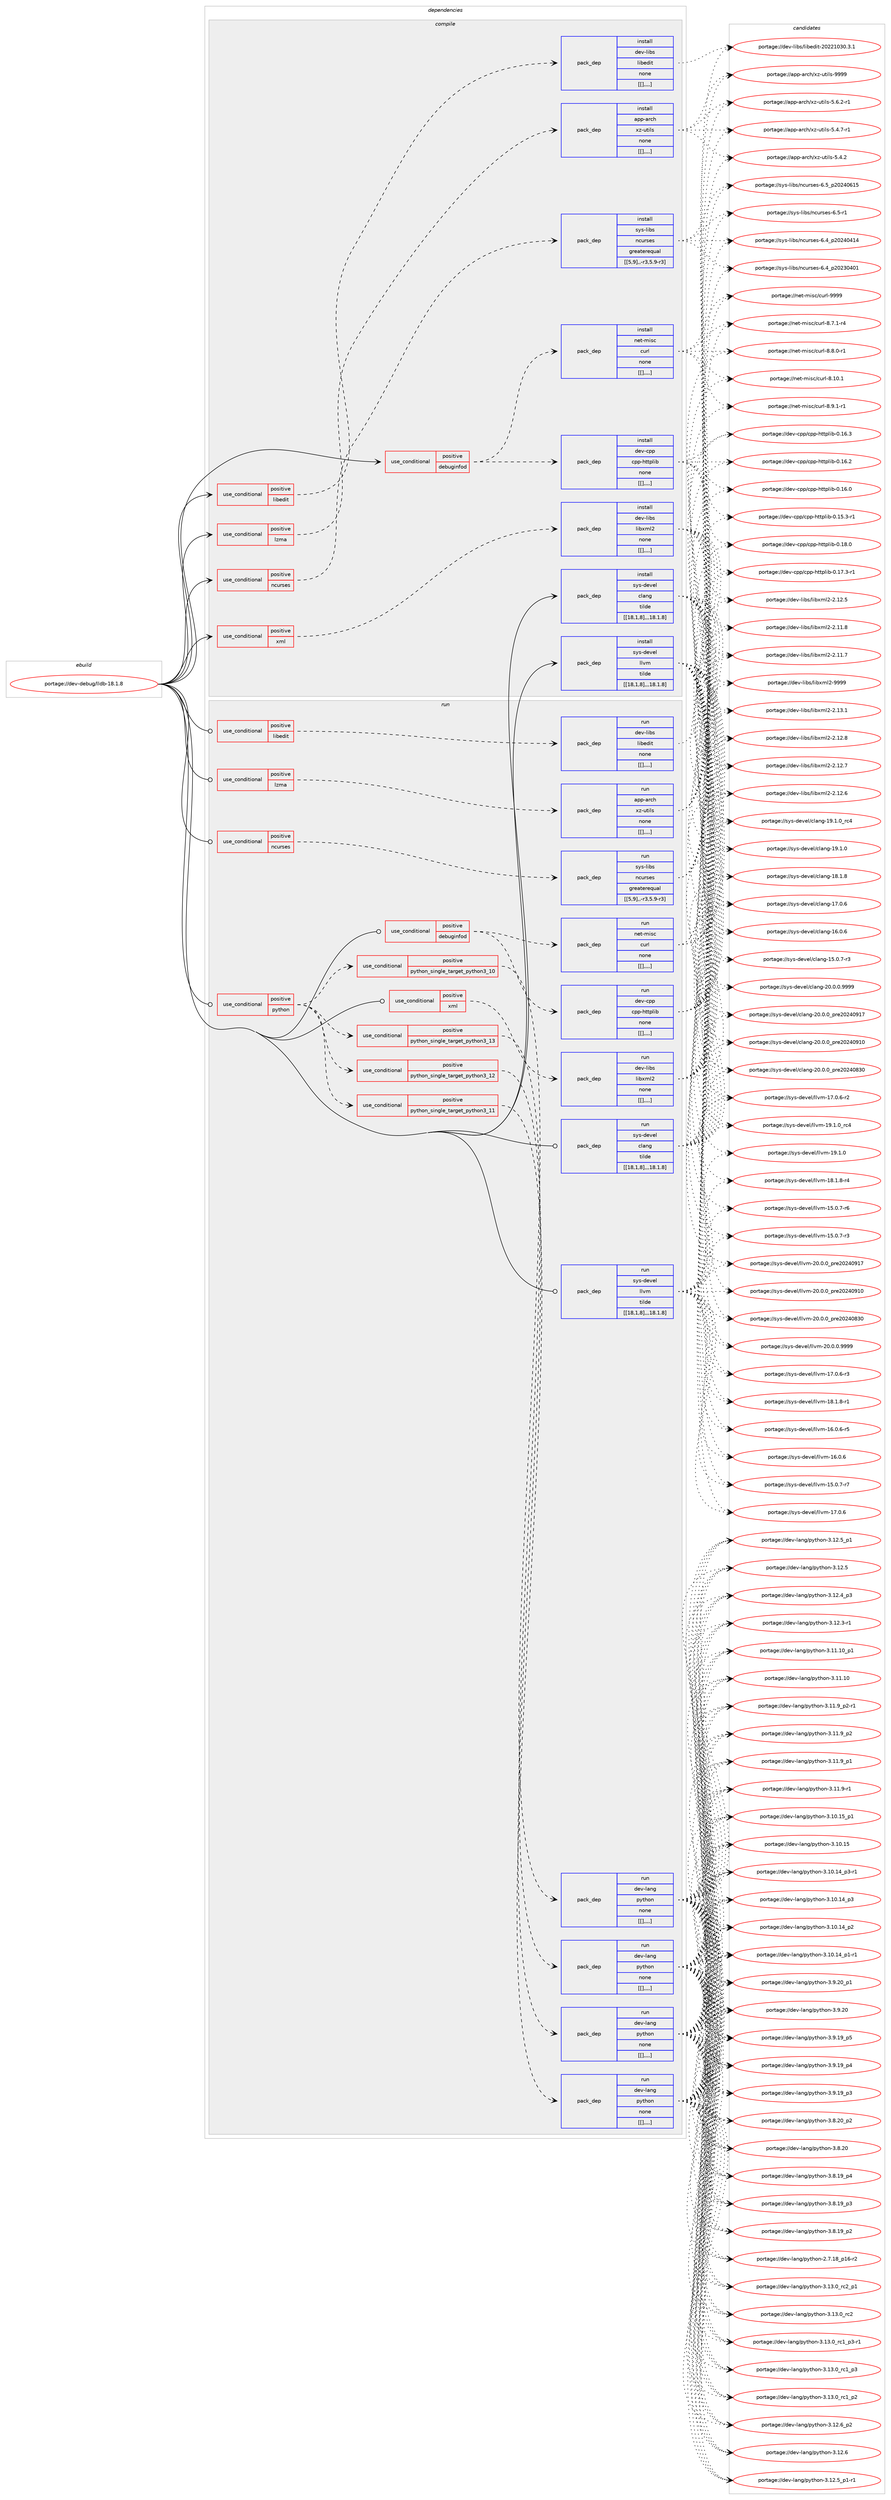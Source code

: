 digraph prolog {

# *************
# Graph options
# *************

newrank=true;
concentrate=true;
compound=true;
graph [rankdir=LR,fontname=Helvetica,fontsize=10,ranksep=1.5];#, ranksep=2.5, nodesep=0.2];
edge  [arrowhead=vee];
node  [fontname=Helvetica,fontsize=10];

# **********
# The ebuild
# **********

subgraph cluster_leftcol {
color=gray;
label=<<i>ebuild</i>>;
id [label="portage://dev-debug/lldb-18.1.8", color=red, width=4, href="../dev-debug/lldb-18.1.8.svg"];
}

# ****************
# The dependencies
# ****************

subgraph cluster_midcol {
color=gray;
label=<<i>dependencies</i>>;
subgraph cluster_compile {
fillcolor="#eeeeee";
style=filled;
label=<<i>compile</i>>;
subgraph cond19761 {
dependency72614 [label=<<TABLE BORDER="0" CELLBORDER="1" CELLSPACING="0" CELLPADDING="4"><TR><TD ROWSPAN="3" CELLPADDING="10">use_conditional</TD></TR><TR><TD>positive</TD></TR><TR><TD>debuginfod</TD></TR></TABLE>>, shape=none, color=red];
subgraph pack51909 {
dependency72615 [label=<<TABLE BORDER="0" CELLBORDER="1" CELLSPACING="0" CELLPADDING="4" WIDTH="220"><TR><TD ROWSPAN="6" CELLPADDING="30">pack_dep</TD></TR><TR><TD WIDTH="110">install</TD></TR><TR><TD>net-misc</TD></TR><TR><TD>curl</TD></TR><TR><TD>none</TD></TR><TR><TD>[[],,,,]</TD></TR></TABLE>>, shape=none, color=blue];
}
dependency72614:e -> dependency72615:w [weight=20,style="dashed",arrowhead="vee"];
subgraph pack51910 {
dependency72616 [label=<<TABLE BORDER="0" CELLBORDER="1" CELLSPACING="0" CELLPADDING="4" WIDTH="220"><TR><TD ROWSPAN="6" CELLPADDING="30">pack_dep</TD></TR><TR><TD WIDTH="110">install</TD></TR><TR><TD>dev-cpp</TD></TR><TR><TD>cpp-httplib</TD></TR><TR><TD>none</TD></TR><TR><TD>[[],,,,]</TD></TR></TABLE>>, shape=none, color=blue];
}
dependency72614:e -> dependency72616:w [weight=20,style="dashed",arrowhead="vee"];
}
id:e -> dependency72614:w [weight=20,style="solid",arrowhead="vee"];
subgraph cond19762 {
dependency72617 [label=<<TABLE BORDER="0" CELLBORDER="1" CELLSPACING="0" CELLPADDING="4"><TR><TD ROWSPAN="3" CELLPADDING="10">use_conditional</TD></TR><TR><TD>positive</TD></TR><TR><TD>libedit</TD></TR></TABLE>>, shape=none, color=red];
subgraph pack51911 {
dependency72618 [label=<<TABLE BORDER="0" CELLBORDER="1" CELLSPACING="0" CELLPADDING="4" WIDTH="220"><TR><TD ROWSPAN="6" CELLPADDING="30">pack_dep</TD></TR><TR><TD WIDTH="110">install</TD></TR><TR><TD>dev-libs</TD></TR><TR><TD>libedit</TD></TR><TR><TD>none</TD></TR><TR><TD>[[],,,,]</TD></TR></TABLE>>, shape=none, color=blue];
}
dependency72617:e -> dependency72618:w [weight=20,style="dashed",arrowhead="vee"];
}
id:e -> dependency72617:w [weight=20,style="solid",arrowhead="vee"];
subgraph cond19763 {
dependency72619 [label=<<TABLE BORDER="0" CELLBORDER="1" CELLSPACING="0" CELLPADDING="4"><TR><TD ROWSPAN="3" CELLPADDING="10">use_conditional</TD></TR><TR><TD>positive</TD></TR><TR><TD>lzma</TD></TR></TABLE>>, shape=none, color=red];
subgraph pack51912 {
dependency72620 [label=<<TABLE BORDER="0" CELLBORDER="1" CELLSPACING="0" CELLPADDING="4" WIDTH="220"><TR><TD ROWSPAN="6" CELLPADDING="30">pack_dep</TD></TR><TR><TD WIDTH="110">install</TD></TR><TR><TD>app-arch</TD></TR><TR><TD>xz-utils</TD></TR><TR><TD>none</TD></TR><TR><TD>[[],,,,]</TD></TR></TABLE>>, shape=none, color=blue];
}
dependency72619:e -> dependency72620:w [weight=20,style="dashed",arrowhead="vee"];
}
id:e -> dependency72619:w [weight=20,style="solid",arrowhead="vee"];
subgraph cond19764 {
dependency72621 [label=<<TABLE BORDER="0" CELLBORDER="1" CELLSPACING="0" CELLPADDING="4"><TR><TD ROWSPAN="3" CELLPADDING="10">use_conditional</TD></TR><TR><TD>positive</TD></TR><TR><TD>ncurses</TD></TR></TABLE>>, shape=none, color=red];
subgraph pack51913 {
dependency72622 [label=<<TABLE BORDER="0" CELLBORDER="1" CELLSPACING="0" CELLPADDING="4" WIDTH="220"><TR><TD ROWSPAN="6" CELLPADDING="30">pack_dep</TD></TR><TR><TD WIDTH="110">install</TD></TR><TR><TD>sys-libs</TD></TR><TR><TD>ncurses</TD></TR><TR><TD>greaterequal</TD></TR><TR><TD>[[5,9],,-r3,5.9-r3]</TD></TR></TABLE>>, shape=none, color=blue];
}
dependency72621:e -> dependency72622:w [weight=20,style="dashed",arrowhead="vee"];
}
id:e -> dependency72621:w [weight=20,style="solid",arrowhead="vee"];
subgraph cond19765 {
dependency72623 [label=<<TABLE BORDER="0" CELLBORDER="1" CELLSPACING="0" CELLPADDING="4"><TR><TD ROWSPAN="3" CELLPADDING="10">use_conditional</TD></TR><TR><TD>positive</TD></TR><TR><TD>xml</TD></TR></TABLE>>, shape=none, color=red];
subgraph pack51914 {
dependency72624 [label=<<TABLE BORDER="0" CELLBORDER="1" CELLSPACING="0" CELLPADDING="4" WIDTH="220"><TR><TD ROWSPAN="6" CELLPADDING="30">pack_dep</TD></TR><TR><TD WIDTH="110">install</TD></TR><TR><TD>dev-libs</TD></TR><TR><TD>libxml2</TD></TR><TR><TD>none</TD></TR><TR><TD>[[],,,,]</TD></TR></TABLE>>, shape=none, color=blue];
}
dependency72623:e -> dependency72624:w [weight=20,style="dashed",arrowhead="vee"];
}
id:e -> dependency72623:w [weight=20,style="solid",arrowhead="vee"];
subgraph pack51915 {
dependency72625 [label=<<TABLE BORDER="0" CELLBORDER="1" CELLSPACING="0" CELLPADDING="4" WIDTH="220"><TR><TD ROWSPAN="6" CELLPADDING="30">pack_dep</TD></TR><TR><TD WIDTH="110">install</TD></TR><TR><TD>sys-devel</TD></TR><TR><TD>clang</TD></TR><TR><TD>tilde</TD></TR><TR><TD>[[18,1,8],,,18.1.8]</TD></TR></TABLE>>, shape=none, color=blue];
}
id:e -> dependency72625:w [weight=20,style="solid",arrowhead="vee"];
subgraph pack51916 {
dependency72626 [label=<<TABLE BORDER="0" CELLBORDER="1" CELLSPACING="0" CELLPADDING="4" WIDTH="220"><TR><TD ROWSPAN="6" CELLPADDING="30">pack_dep</TD></TR><TR><TD WIDTH="110">install</TD></TR><TR><TD>sys-devel</TD></TR><TR><TD>llvm</TD></TR><TR><TD>tilde</TD></TR><TR><TD>[[18,1,8],,,18.1.8]</TD></TR></TABLE>>, shape=none, color=blue];
}
id:e -> dependency72626:w [weight=20,style="solid",arrowhead="vee"];
}
subgraph cluster_compileandrun {
fillcolor="#eeeeee";
style=filled;
label=<<i>compile and run</i>>;
}
subgraph cluster_run {
fillcolor="#eeeeee";
style=filled;
label=<<i>run</i>>;
subgraph cond19766 {
dependency72627 [label=<<TABLE BORDER="0" CELLBORDER="1" CELLSPACING="0" CELLPADDING="4"><TR><TD ROWSPAN="3" CELLPADDING="10">use_conditional</TD></TR><TR><TD>positive</TD></TR><TR><TD>debuginfod</TD></TR></TABLE>>, shape=none, color=red];
subgraph pack51917 {
dependency72628 [label=<<TABLE BORDER="0" CELLBORDER="1" CELLSPACING="0" CELLPADDING="4" WIDTH="220"><TR><TD ROWSPAN="6" CELLPADDING="30">pack_dep</TD></TR><TR><TD WIDTH="110">run</TD></TR><TR><TD>net-misc</TD></TR><TR><TD>curl</TD></TR><TR><TD>none</TD></TR><TR><TD>[[],,,,]</TD></TR></TABLE>>, shape=none, color=blue];
}
dependency72627:e -> dependency72628:w [weight=20,style="dashed",arrowhead="vee"];
subgraph pack51918 {
dependency72629 [label=<<TABLE BORDER="0" CELLBORDER="1" CELLSPACING="0" CELLPADDING="4" WIDTH="220"><TR><TD ROWSPAN="6" CELLPADDING="30">pack_dep</TD></TR><TR><TD WIDTH="110">run</TD></TR><TR><TD>dev-cpp</TD></TR><TR><TD>cpp-httplib</TD></TR><TR><TD>none</TD></TR><TR><TD>[[],,,,]</TD></TR></TABLE>>, shape=none, color=blue];
}
dependency72627:e -> dependency72629:w [weight=20,style="dashed",arrowhead="vee"];
}
id:e -> dependency72627:w [weight=20,style="solid",arrowhead="odot"];
subgraph cond19767 {
dependency72630 [label=<<TABLE BORDER="0" CELLBORDER="1" CELLSPACING="0" CELLPADDING="4"><TR><TD ROWSPAN="3" CELLPADDING="10">use_conditional</TD></TR><TR><TD>positive</TD></TR><TR><TD>libedit</TD></TR></TABLE>>, shape=none, color=red];
subgraph pack51919 {
dependency72631 [label=<<TABLE BORDER="0" CELLBORDER="1" CELLSPACING="0" CELLPADDING="4" WIDTH="220"><TR><TD ROWSPAN="6" CELLPADDING="30">pack_dep</TD></TR><TR><TD WIDTH="110">run</TD></TR><TR><TD>dev-libs</TD></TR><TR><TD>libedit</TD></TR><TR><TD>none</TD></TR><TR><TD>[[],,,,]</TD></TR></TABLE>>, shape=none, color=blue];
}
dependency72630:e -> dependency72631:w [weight=20,style="dashed",arrowhead="vee"];
}
id:e -> dependency72630:w [weight=20,style="solid",arrowhead="odot"];
subgraph cond19768 {
dependency72632 [label=<<TABLE BORDER="0" CELLBORDER="1" CELLSPACING="0" CELLPADDING="4"><TR><TD ROWSPAN="3" CELLPADDING="10">use_conditional</TD></TR><TR><TD>positive</TD></TR><TR><TD>lzma</TD></TR></TABLE>>, shape=none, color=red];
subgraph pack51920 {
dependency72633 [label=<<TABLE BORDER="0" CELLBORDER="1" CELLSPACING="0" CELLPADDING="4" WIDTH="220"><TR><TD ROWSPAN="6" CELLPADDING="30">pack_dep</TD></TR><TR><TD WIDTH="110">run</TD></TR><TR><TD>app-arch</TD></TR><TR><TD>xz-utils</TD></TR><TR><TD>none</TD></TR><TR><TD>[[],,,,]</TD></TR></TABLE>>, shape=none, color=blue];
}
dependency72632:e -> dependency72633:w [weight=20,style="dashed",arrowhead="vee"];
}
id:e -> dependency72632:w [weight=20,style="solid",arrowhead="odot"];
subgraph cond19769 {
dependency72634 [label=<<TABLE BORDER="0" CELLBORDER="1" CELLSPACING="0" CELLPADDING="4"><TR><TD ROWSPAN="3" CELLPADDING="10">use_conditional</TD></TR><TR><TD>positive</TD></TR><TR><TD>ncurses</TD></TR></TABLE>>, shape=none, color=red];
subgraph pack51921 {
dependency72635 [label=<<TABLE BORDER="0" CELLBORDER="1" CELLSPACING="0" CELLPADDING="4" WIDTH="220"><TR><TD ROWSPAN="6" CELLPADDING="30">pack_dep</TD></TR><TR><TD WIDTH="110">run</TD></TR><TR><TD>sys-libs</TD></TR><TR><TD>ncurses</TD></TR><TR><TD>greaterequal</TD></TR><TR><TD>[[5,9],,-r3,5.9-r3]</TD></TR></TABLE>>, shape=none, color=blue];
}
dependency72634:e -> dependency72635:w [weight=20,style="dashed",arrowhead="vee"];
}
id:e -> dependency72634:w [weight=20,style="solid",arrowhead="odot"];
subgraph cond19770 {
dependency72636 [label=<<TABLE BORDER="0" CELLBORDER="1" CELLSPACING="0" CELLPADDING="4"><TR><TD ROWSPAN="3" CELLPADDING="10">use_conditional</TD></TR><TR><TD>positive</TD></TR><TR><TD>python</TD></TR></TABLE>>, shape=none, color=red];
subgraph cond19771 {
dependency72637 [label=<<TABLE BORDER="0" CELLBORDER="1" CELLSPACING="0" CELLPADDING="4"><TR><TD ROWSPAN="3" CELLPADDING="10">use_conditional</TD></TR><TR><TD>positive</TD></TR><TR><TD>python_single_target_python3_10</TD></TR></TABLE>>, shape=none, color=red];
subgraph pack51922 {
dependency72638 [label=<<TABLE BORDER="0" CELLBORDER="1" CELLSPACING="0" CELLPADDING="4" WIDTH="220"><TR><TD ROWSPAN="6" CELLPADDING="30">pack_dep</TD></TR><TR><TD WIDTH="110">run</TD></TR><TR><TD>dev-lang</TD></TR><TR><TD>python</TD></TR><TR><TD>none</TD></TR><TR><TD>[[],,,,]</TD></TR></TABLE>>, shape=none, color=blue];
}
dependency72637:e -> dependency72638:w [weight=20,style="dashed",arrowhead="vee"];
}
dependency72636:e -> dependency72637:w [weight=20,style="dashed",arrowhead="vee"];
subgraph cond19772 {
dependency72639 [label=<<TABLE BORDER="0" CELLBORDER="1" CELLSPACING="0" CELLPADDING="4"><TR><TD ROWSPAN="3" CELLPADDING="10">use_conditional</TD></TR><TR><TD>positive</TD></TR><TR><TD>python_single_target_python3_11</TD></TR></TABLE>>, shape=none, color=red];
subgraph pack51923 {
dependency72640 [label=<<TABLE BORDER="0" CELLBORDER="1" CELLSPACING="0" CELLPADDING="4" WIDTH="220"><TR><TD ROWSPAN="6" CELLPADDING="30">pack_dep</TD></TR><TR><TD WIDTH="110">run</TD></TR><TR><TD>dev-lang</TD></TR><TR><TD>python</TD></TR><TR><TD>none</TD></TR><TR><TD>[[],,,,]</TD></TR></TABLE>>, shape=none, color=blue];
}
dependency72639:e -> dependency72640:w [weight=20,style="dashed",arrowhead="vee"];
}
dependency72636:e -> dependency72639:w [weight=20,style="dashed",arrowhead="vee"];
subgraph cond19773 {
dependency72641 [label=<<TABLE BORDER="0" CELLBORDER="1" CELLSPACING="0" CELLPADDING="4"><TR><TD ROWSPAN="3" CELLPADDING="10">use_conditional</TD></TR><TR><TD>positive</TD></TR><TR><TD>python_single_target_python3_12</TD></TR></TABLE>>, shape=none, color=red];
subgraph pack51924 {
dependency72642 [label=<<TABLE BORDER="0" CELLBORDER="1" CELLSPACING="0" CELLPADDING="4" WIDTH="220"><TR><TD ROWSPAN="6" CELLPADDING="30">pack_dep</TD></TR><TR><TD WIDTH="110">run</TD></TR><TR><TD>dev-lang</TD></TR><TR><TD>python</TD></TR><TR><TD>none</TD></TR><TR><TD>[[],,,,]</TD></TR></TABLE>>, shape=none, color=blue];
}
dependency72641:e -> dependency72642:w [weight=20,style="dashed",arrowhead="vee"];
}
dependency72636:e -> dependency72641:w [weight=20,style="dashed",arrowhead="vee"];
subgraph cond19774 {
dependency72643 [label=<<TABLE BORDER="0" CELLBORDER="1" CELLSPACING="0" CELLPADDING="4"><TR><TD ROWSPAN="3" CELLPADDING="10">use_conditional</TD></TR><TR><TD>positive</TD></TR><TR><TD>python_single_target_python3_13</TD></TR></TABLE>>, shape=none, color=red];
subgraph pack51925 {
dependency72644 [label=<<TABLE BORDER="0" CELLBORDER="1" CELLSPACING="0" CELLPADDING="4" WIDTH="220"><TR><TD ROWSPAN="6" CELLPADDING="30">pack_dep</TD></TR><TR><TD WIDTH="110">run</TD></TR><TR><TD>dev-lang</TD></TR><TR><TD>python</TD></TR><TR><TD>none</TD></TR><TR><TD>[[],,,,]</TD></TR></TABLE>>, shape=none, color=blue];
}
dependency72643:e -> dependency72644:w [weight=20,style="dashed",arrowhead="vee"];
}
dependency72636:e -> dependency72643:w [weight=20,style="dashed",arrowhead="vee"];
}
id:e -> dependency72636:w [weight=20,style="solid",arrowhead="odot"];
subgraph cond19775 {
dependency72645 [label=<<TABLE BORDER="0" CELLBORDER="1" CELLSPACING="0" CELLPADDING="4"><TR><TD ROWSPAN="3" CELLPADDING="10">use_conditional</TD></TR><TR><TD>positive</TD></TR><TR><TD>xml</TD></TR></TABLE>>, shape=none, color=red];
subgraph pack51926 {
dependency72646 [label=<<TABLE BORDER="0" CELLBORDER="1" CELLSPACING="0" CELLPADDING="4" WIDTH="220"><TR><TD ROWSPAN="6" CELLPADDING="30">pack_dep</TD></TR><TR><TD WIDTH="110">run</TD></TR><TR><TD>dev-libs</TD></TR><TR><TD>libxml2</TD></TR><TR><TD>none</TD></TR><TR><TD>[[],,,,]</TD></TR></TABLE>>, shape=none, color=blue];
}
dependency72645:e -> dependency72646:w [weight=20,style="dashed",arrowhead="vee"];
}
id:e -> dependency72645:w [weight=20,style="solid",arrowhead="odot"];
subgraph pack51927 {
dependency72647 [label=<<TABLE BORDER="0" CELLBORDER="1" CELLSPACING="0" CELLPADDING="4" WIDTH="220"><TR><TD ROWSPAN="6" CELLPADDING="30">pack_dep</TD></TR><TR><TD WIDTH="110">run</TD></TR><TR><TD>sys-devel</TD></TR><TR><TD>clang</TD></TR><TR><TD>tilde</TD></TR><TR><TD>[[18,1,8],,,18.1.8]</TD></TR></TABLE>>, shape=none, color=blue];
}
id:e -> dependency72647:w [weight=20,style="solid",arrowhead="odot"];
subgraph pack51928 {
dependency72648 [label=<<TABLE BORDER="0" CELLBORDER="1" CELLSPACING="0" CELLPADDING="4" WIDTH="220"><TR><TD ROWSPAN="6" CELLPADDING="30">pack_dep</TD></TR><TR><TD WIDTH="110">run</TD></TR><TR><TD>sys-devel</TD></TR><TR><TD>llvm</TD></TR><TR><TD>tilde</TD></TR><TR><TD>[[18,1,8],,,18.1.8]</TD></TR></TABLE>>, shape=none, color=blue];
}
id:e -> dependency72648:w [weight=20,style="solid",arrowhead="odot"];
}
}

# **************
# The candidates
# **************

subgraph cluster_choices {
rank=same;
color=gray;
label=<<i>candidates</i>>;

subgraph choice51909 {
color=black;
nodesep=1;
choice110101116451091051159947991171141084557575757 [label="portage://net-misc/curl-9999", color=red, width=4,href="../net-misc/curl-9999.svg"];
choice1101011164510910511599479911711410845564649484649 [label="portage://net-misc/curl-8.10.1", color=red, width=4,href="../net-misc/curl-8.10.1.svg"];
choice110101116451091051159947991171141084556465746494511449 [label="portage://net-misc/curl-8.9.1-r1", color=red, width=4,href="../net-misc/curl-8.9.1-r1.svg"];
choice110101116451091051159947991171141084556465646484511449 [label="portage://net-misc/curl-8.8.0-r1", color=red, width=4,href="../net-misc/curl-8.8.0-r1.svg"];
choice110101116451091051159947991171141084556465546494511452 [label="portage://net-misc/curl-8.7.1-r4", color=red, width=4,href="../net-misc/curl-8.7.1-r4.svg"];
dependency72615:e -> choice110101116451091051159947991171141084557575757:w [style=dotted,weight="100"];
dependency72615:e -> choice1101011164510910511599479911711410845564649484649:w [style=dotted,weight="100"];
dependency72615:e -> choice110101116451091051159947991171141084556465746494511449:w [style=dotted,weight="100"];
dependency72615:e -> choice110101116451091051159947991171141084556465646484511449:w [style=dotted,weight="100"];
dependency72615:e -> choice110101116451091051159947991171141084556465546494511452:w [style=dotted,weight="100"];
}
subgraph choice51910 {
color=black;
nodesep=1;
choice10010111845991121124799112112451041161161121081059845484649564648 [label="portage://dev-cpp/cpp-httplib-0.18.0", color=red, width=4,href="../dev-cpp/cpp-httplib-0.18.0.svg"];
choice100101118459911211247991121124510411611611210810598454846495546514511449 [label="portage://dev-cpp/cpp-httplib-0.17.3-r1", color=red, width=4,href="../dev-cpp/cpp-httplib-0.17.3-r1.svg"];
choice10010111845991121124799112112451041161161121081059845484649544651 [label="portage://dev-cpp/cpp-httplib-0.16.3", color=red, width=4,href="../dev-cpp/cpp-httplib-0.16.3.svg"];
choice10010111845991121124799112112451041161161121081059845484649544650 [label="portage://dev-cpp/cpp-httplib-0.16.2", color=red, width=4,href="../dev-cpp/cpp-httplib-0.16.2.svg"];
choice10010111845991121124799112112451041161161121081059845484649544648 [label="portage://dev-cpp/cpp-httplib-0.16.0", color=red, width=4,href="../dev-cpp/cpp-httplib-0.16.0.svg"];
choice100101118459911211247991121124510411611611210810598454846495346514511449 [label="portage://dev-cpp/cpp-httplib-0.15.3-r1", color=red, width=4,href="../dev-cpp/cpp-httplib-0.15.3-r1.svg"];
dependency72616:e -> choice10010111845991121124799112112451041161161121081059845484649564648:w [style=dotted,weight="100"];
dependency72616:e -> choice100101118459911211247991121124510411611611210810598454846495546514511449:w [style=dotted,weight="100"];
dependency72616:e -> choice10010111845991121124799112112451041161161121081059845484649544651:w [style=dotted,weight="100"];
dependency72616:e -> choice10010111845991121124799112112451041161161121081059845484649544650:w [style=dotted,weight="100"];
dependency72616:e -> choice10010111845991121124799112112451041161161121081059845484649544648:w [style=dotted,weight="100"];
dependency72616:e -> choice100101118459911211247991121124510411611611210810598454846495346514511449:w [style=dotted,weight="100"];
}
subgraph choice51911 {
color=black;
nodesep=1;
choice1001011184510810598115471081059810110010511645504850504948514846514649 [label="portage://dev-libs/libedit-20221030.3.1", color=red, width=4,href="../dev-libs/libedit-20221030.3.1.svg"];
dependency72618:e -> choice1001011184510810598115471081059810110010511645504850504948514846514649:w [style=dotted,weight="100"];
}
subgraph choice51912 {
color=black;
nodesep=1;
choice9711211245971149910447120122451171161051081154557575757 [label="portage://app-arch/xz-utils-9999", color=red, width=4,href="../app-arch/xz-utils-9999.svg"];
choice9711211245971149910447120122451171161051081154553465446504511449 [label="portage://app-arch/xz-utils-5.6.2-r1", color=red, width=4,href="../app-arch/xz-utils-5.6.2-r1.svg"];
choice9711211245971149910447120122451171161051081154553465246554511449 [label="portage://app-arch/xz-utils-5.4.7-r1", color=red, width=4,href="../app-arch/xz-utils-5.4.7-r1.svg"];
choice971121124597114991044712012245117116105108115455346524650 [label="portage://app-arch/xz-utils-5.4.2", color=red, width=4,href="../app-arch/xz-utils-5.4.2.svg"];
dependency72620:e -> choice9711211245971149910447120122451171161051081154557575757:w [style=dotted,weight="100"];
dependency72620:e -> choice9711211245971149910447120122451171161051081154553465446504511449:w [style=dotted,weight="100"];
dependency72620:e -> choice9711211245971149910447120122451171161051081154553465246554511449:w [style=dotted,weight="100"];
dependency72620:e -> choice971121124597114991044712012245117116105108115455346524650:w [style=dotted,weight="100"];
}
subgraph choice51913 {
color=black;
nodesep=1;
choice1151211154510810598115471109911711411510111545544653951125048505248544953 [label="portage://sys-libs/ncurses-6.5_p20240615", color=red, width=4,href="../sys-libs/ncurses-6.5_p20240615.svg"];
choice11512111545108105981154711099117114115101115455446534511449 [label="portage://sys-libs/ncurses-6.5-r1", color=red, width=4,href="../sys-libs/ncurses-6.5-r1.svg"];
choice1151211154510810598115471109911711411510111545544652951125048505248524952 [label="portage://sys-libs/ncurses-6.4_p20240414", color=red, width=4,href="../sys-libs/ncurses-6.4_p20240414.svg"];
choice1151211154510810598115471109911711411510111545544652951125048505148524849 [label="portage://sys-libs/ncurses-6.4_p20230401", color=red, width=4,href="../sys-libs/ncurses-6.4_p20230401.svg"];
dependency72622:e -> choice1151211154510810598115471109911711411510111545544653951125048505248544953:w [style=dotted,weight="100"];
dependency72622:e -> choice11512111545108105981154711099117114115101115455446534511449:w [style=dotted,weight="100"];
dependency72622:e -> choice1151211154510810598115471109911711411510111545544652951125048505248524952:w [style=dotted,weight="100"];
dependency72622:e -> choice1151211154510810598115471109911711411510111545544652951125048505148524849:w [style=dotted,weight="100"];
}
subgraph choice51914 {
color=black;
nodesep=1;
choice10010111845108105981154710810598120109108504557575757 [label="portage://dev-libs/libxml2-9999", color=red, width=4,href="../dev-libs/libxml2-9999.svg"];
choice100101118451081059811547108105981201091085045504649514649 [label="portage://dev-libs/libxml2-2.13.1", color=red, width=4,href="../dev-libs/libxml2-2.13.1.svg"];
choice100101118451081059811547108105981201091085045504649504656 [label="portage://dev-libs/libxml2-2.12.8", color=red, width=4,href="../dev-libs/libxml2-2.12.8.svg"];
choice100101118451081059811547108105981201091085045504649504655 [label="portage://dev-libs/libxml2-2.12.7", color=red, width=4,href="../dev-libs/libxml2-2.12.7.svg"];
choice100101118451081059811547108105981201091085045504649504654 [label="portage://dev-libs/libxml2-2.12.6", color=red, width=4,href="../dev-libs/libxml2-2.12.6.svg"];
choice100101118451081059811547108105981201091085045504649504653 [label="portage://dev-libs/libxml2-2.12.5", color=red, width=4,href="../dev-libs/libxml2-2.12.5.svg"];
choice100101118451081059811547108105981201091085045504649494656 [label="portage://dev-libs/libxml2-2.11.8", color=red, width=4,href="../dev-libs/libxml2-2.11.8.svg"];
choice100101118451081059811547108105981201091085045504649494655 [label="portage://dev-libs/libxml2-2.11.7", color=red, width=4,href="../dev-libs/libxml2-2.11.7.svg"];
dependency72624:e -> choice10010111845108105981154710810598120109108504557575757:w [style=dotted,weight="100"];
dependency72624:e -> choice100101118451081059811547108105981201091085045504649514649:w [style=dotted,weight="100"];
dependency72624:e -> choice100101118451081059811547108105981201091085045504649504656:w [style=dotted,weight="100"];
dependency72624:e -> choice100101118451081059811547108105981201091085045504649504655:w [style=dotted,weight="100"];
dependency72624:e -> choice100101118451081059811547108105981201091085045504649504654:w [style=dotted,weight="100"];
dependency72624:e -> choice100101118451081059811547108105981201091085045504649504653:w [style=dotted,weight="100"];
dependency72624:e -> choice100101118451081059811547108105981201091085045504649494656:w [style=dotted,weight="100"];
dependency72624:e -> choice100101118451081059811547108105981201091085045504649494655:w [style=dotted,weight="100"];
}
subgraph choice51915 {
color=black;
nodesep=1;
choice11512111545100101118101108479910897110103455048464846484657575757 [label="portage://sys-devel/clang-20.0.0.9999", color=red, width=4,href="../sys-devel/clang-20.0.0.9999.svg"];
choice1151211154510010111810110847991089711010345504846484648951121141015048505248574955 [label="portage://sys-devel/clang-20.0.0_pre20240917", color=red, width=4,href="../sys-devel/clang-20.0.0_pre20240917.svg"];
choice1151211154510010111810110847991089711010345504846484648951121141015048505248574948 [label="portage://sys-devel/clang-20.0.0_pre20240910", color=red, width=4,href="../sys-devel/clang-20.0.0_pre20240910.svg"];
choice1151211154510010111810110847991089711010345504846484648951121141015048505248565148 [label="portage://sys-devel/clang-20.0.0_pre20240830", color=red, width=4,href="../sys-devel/clang-20.0.0_pre20240830.svg"];
choice1151211154510010111810110847991089711010345495746494648951149952 [label="portage://sys-devel/clang-19.1.0_rc4", color=red, width=4,href="../sys-devel/clang-19.1.0_rc4.svg"];
choice1151211154510010111810110847991089711010345495746494648 [label="portage://sys-devel/clang-19.1.0", color=red, width=4,href="../sys-devel/clang-19.1.0.svg"];
choice1151211154510010111810110847991089711010345495646494656 [label="portage://sys-devel/clang-18.1.8", color=red, width=4,href="../sys-devel/clang-18.1.8.svg"];
choice1151211154510010111810110847991089711010345495546484654 [label="portage://sys-devel/clang-17.0.6", color=red, width=4,href="../sys-devel/clang-17.0.6.svg"];
choice1151211154510010111810110847991089711010345495446484654 [label="portage://sys-devel/clang-16.0.6", color=red, width=4,href="../sys-devel/clang-16.0.6.svg"];
choice11512111545100101118101108479910897110103454953464846554511451 [label="portage://sys-devel/clang-15.0.7-r3", color=red, width=4,href="../sys-devel/clang-15.0.7-r3.svg"];
dependency72625:e -> choice11512111545100101118101108479910897110103455048464846484657575757:w [style=dotted,weight="100"];
dependency72625:e -> choice1151211154510010111810110847991089711010345504846484648951121141015048505248574955:w [style=dotted,weight="100"];
dependency72625:e -> choice1151211154510010111810110847991089711010345504846484648951121141015048505248574948:w [style=dotted,weight="100"];
dependency72625:e -> choice1151211154510010111810110847991089711010345504846484648951121141015048505248565148:w [style=dotted,weight="100"];
dependency72625:e -> choice1151211154510010111810110847991089711010345495746494648951149952:w [style=dotted,weight="100"];
dependency72625:e -> choice1151211154510010111810110847991089711010345495746494648:w [style=dotted,weight="100"];
dependency72625:e -> choice1151211154510010111810110847991089711010345495646494656:w [style=dotted,weight="100"];
dependency72625:e -> choice1151211154510010111810110847991089711010345495546484654:w [style=dotted,weight="100"];
dependency72625:e -> choice1151211154510010111810110847991089711010345495446484654:w [style=dotted,weight="100"];
dependency72625:e -> choice11512111545100101118101108479910897110103454953464846554511451:w [style=dotted,weight="100"];
}
subgraph choice51916 {
color=black;
nodesep=1;
choice1151211154510010111810110847108108118109455048464846484657575757 [label="portage://sys-devel/llvm-20.0.0.9999", color=red, width=4,href="../sys-devel/llvm-20.0.0.9999.svg"];
choice115121115451001011181011084710810811810945504846484648951121141015048505248574955 [label="portage://sys-devel/llvm-20.0.0_pre20240917", color=red, width=4,href="../sys-devel/llvm-20.0.0_pre20240917.svg"];
choice115121115451001011181011084710810811810945504846484648951121141015048505248574948 [label="portage://sys-devel/llvm-20.0.0_pre20240910", color=red, width=4,href="../sys-devel/llvm-20.0.0_pre20240910.svg"];
choice115121115451001011181011084710810811810945504846484648951121141015048505248565148 [label="portage://sys-devel/llvm-20.0.0_pre20240830", color=red, width=4,href="../sys-devel/llvm-20.0.0_pre20240830.svg"];
choice115121115451001011181011084710810811810945495746494648951149952 [label="portage://sys-devel/llvm-19.1.0_rc4", color=red, width=4,href="../sys-devel/llvm-19.1.0_rc4.svg"];
choice115121115451001011181011084710810811810945495746494648 [label="portage://sys-devel/llvm-19.1.0", color=red, width=4,href="../sys-devel/llvm-19.1.0.svg"];
choice1151211154510010111810110847108108118109454956464946564511452 [label="portage://sys-devel/llvm-18.1.8-r4", color=red, width=4,href="../sys-devel/llvm-18.1.8-r4.svg"];
choice1151211154510010111810110847108108118109454956464946564511449 [label="portage://sys-devel/llvm-18.1.8-r1", color=red, width=4,href="../sys-devel/llvm-18.1.8-r1.svg"];
choice1151211154510010111810110847108108118109454955464846544511451 [label="portage://sys-devel/llvm-17.0.6-r3", color=red, width=4,href="../sys-devel/llvm-17.0.6-r3.svg"];
choice1151211154510010111810110847108108118109454955464846544511450 [label="portage://sys-devel/llvm-17.0.6-r2", color=red, width=4,href="../sys-devel/llvm-17.0.6-r2.svg"];
choice115121115451001011181011084710810811810945495546484654 [label="portage://sys-devel/llvm-17.0.6", color=red, width=4,href="../sys-devel/llvm-17.0.6.svg"];
choice1151211154510010111810110847108108118109454954464846544511453 [label="portage://sys-devel/llvm-16.0.6-r5", color=red, width=4,href="../sys-devel/llvm-16.0.6-r5.svg"];
choice115121115451001011181011084710810811810945495446484654 [label="portage://sys-devel/llvm-16.0.6", color=red, width=4,href="../sys-devel/llvm-16.0.6.svg"];
choice1151211154510010111810110847108108118109454953464846554511455 [label="portage://sys-devel/llvm-15.0.7-r7", color=red, width=4,href="../sys-devel/llvm-15.0.7-r7.svg"];
choice1151211154510010111810110847108108118109454953464846554511454 [label="portage://sys-devel/llvm-15.0.7-r6", color=red, width=4,href="../sys-devel/llvm-15.0.7-r6.svg"];
choice1151211154510010111810110847108108118109454953464846554511451 [label="portage://sys-devel/llvm-15.0.7-r3", color=red, width=4,href="../sys-devel/llvm-15.0.7-r3.svg"];
dependency72626:e -> choice1151211154510010111810110847108108118109455048464846484657575757:w [style=dotted,weight="100"];
dependency72626:e -> choice115121115451001011181011084710810811810945504846484648951121141015048505248574955:w [style=dotted,weight="100"];
dependency72626:e -> choice115121115451001011181011084710810811810945504846484648951121141015048505248574948:w [style=dotted,weight="100"];
dependency72626:e -> choice115121115451001011181011084710810811810945504846484648951121141015048505248565148:w [style=dotted,weight="100"];
dependency72626:e -> choice115121115451001011181011084710810811810945495746494648951149952:w [style=dotted,weight="100"];
dependency72626:e -> choice115121115451001011181011084710810811810945495746494648:w [style=dotted,weight="100"];
dependency72626:e -> choice1151211154510010111810110847108108118109454956464946564511452:w [style=dotted,weight="100"];
dependency72626:e -> choice1151211154510010111810110847108108118109454956464946564511449:w [style=dotted,weight="100"];
dependency72626:e -> choice1151211154510010111810110847108108118109454955464846544511451:w [style=dotted,weight="100"];
dependency72626:e -> choice1151211154510010111810110847108108118109454955464846544511450:w [style=dotted,weight="100"];
dependency72626:e -> choice115121115451001011181011084710810811810945495546484654:w [style=dotted,weight="100"];
dependency72626:e -> choice1151211154510010111810110847108108118109454954464846544511453:w [style=dotted,weight="100"];
dependency72626:e -> choice115121115451001011181011084710810811810945495446484654:w [style=dotted,weight="100"];
dependency72626:e -> choice1151211154510010111810110847108108118109454953464846554511455:w [style=dotted,weight="100"];
dependency72626:e -> choice1151211154510010111810110847108108118109454953464846554511454:w [style=dotted,weight="100"];
dependency72626:e -> choice1151211154510010111810110847108108118109454953464846554511451:w [style=dotted,weight="100"];
}
subgraph choice51917 {
color=black;
nodesep=1;
choice110101116451091051159947991171141084557575757 [label="portage://net-misc/curl-9999", color=red, width=4,href="../net-misc/curl-9999.svg"];
choice1101011164510910511599479911711410845564649484649 [label="portage://net-misc/curl-8.10.1", color=red, width=4,href="../net-misc/curl-8.10.1.svg"];
choice110101116451091051159947991171141084556465746494511449 [label="portage://net-misc/curl-8.9.1-r1", color=red, width=4,href="../net-misc/curl-8.9.1-r1.svg"];
choice110101116451091051159947991171141084556465646484511449 [label="portage://net-misc/curl-8.8.0-r1", color=red, width=4,href="../net-misc/curl-8.8.0-r1.svg"];
choice110101116451091051159947991171141084556465546494511452 [label="portage://net-misc/curl-8.7.1-r4", color=red, width=4,href="../net-misc/curl-8.7.1-r4.svg"];
dependency72628:e -> choice110101116451091051159947991171141084557575757:w [style=dotted,weight="100"];
dependency72628:e -> choice1101011164510910511599479911711410845564649484649:w [style=dotted,weight="100"];
dependency72628:e -> choice110101116451091051159947991171141084556465746494511449:w [style=dotted,weight="100"];
dependency72628:e -> choice110101116451091051159947991171141084556465646484511449:w [style=dotted,weight="100"];
dependency72628:e -> choice110101116451091051159947991171141084556465546494511452:w [style=dotted,weight="100"];
}
subgraph choice51918 {
color=black;
nodesep=1;
choice10010111845991121124799112112451041161161121081059845484649564648 [label="portage://dev-cpp/cpp-httplib-0.18.0", color=red, width=4,href="../dev-cpp/cpp-httplib-0.18.0.svg"];
choice100101118459911211247991121124510411611611210810598454846495546514511449 [label="portage://dev-cpp/cpp-httplib-0.17.3-r1", color=red, width=4,href="../dev-cpp/cpp-httplib-0.17.3-r1.svg"];
choice10010111845991121124799112112451041161161121081059845484649544651 [label="portage://dev-cpp/cpp-httplib-0.16.3", color=red, width=4,href="../dev-cpp/cpp-httplib-0.16.3.svg"];
choice10010111845991121124799112112451041161161121081059845484649544650 [label="portage://dev-cpp/cpp-httplib-0.16.2", color=red, width=4,href="../dev-cpp/cpp-httplib-0.16.2.svg"];
choice10010111845991121124799112112451041161161121081059845484649544648 [label="portage://dev-cpp/cpp-httplib-0.16.0", color=red, width=4,href="../dev-cpp/cpp-httplib-0.16.0.svg"];
choice100101118459911211247991121124510411611611210810598454846495346514511449 [label="portage://dev-cpp/cpp-httplib-0.15.3-r1", color=red, width=4,href="../dev-cpp/cpp-httplib-0.15.3-r1.svg"];
dependency72629:e -> choice10010111845991121124799112112451041161161121081059845484649564648:w [style=dotted,weight="100"];
dependency72629:e -> choice100101118459911211247991121124510411611611210810598454846495546514511449:w [style=dotted,weight="100"];
dependency72629:e -> choice10010111845991121124799112112451041161161121081059845484649544651:w [style=dotted,weight="100"];
dependency72629:e -> choice10010111845991121124799112112451041161161121081059845484649544650:w [style=dotted,weight="100"];
dependency72629:e -> choice10010111845991121124799112112451041161161121081059845484649544648:w [style=dotted,weight="100"];
dependency72629:e -> choice100101118459911211247991121124510411611611210810598454846495346514511449:w [style=dotted,weight="100"];
}
subgraph choice51919 {
color=black;
nodesep=1;
choice1001011184510810598115471081059810110010511645504850504948514846514649 [label="portage://dev-libs/libedit-20221030.3.1", color=red, width=4,href="../dev-libs/libedit-20221030.3.1.svg"];
dependency72631:e -> choice1001011184510810598115471081059810110010511645504850504948514846514649:w [style=dotted,weight="100"];
}
subgraph choice51920 {
color=black;
nodesep=1;
choice9711211245971149910447120122451171161051081154557575757 [label="portage://app-arch/xz-utils-9999", color=red, width=4,href="../app-arch/xz-utils-9999.svg"];
choice9711211245971149910447120122451171161051081154553465446504511449 [label="portage://app-arch/xz-utils-5.6.2-r1", color=red, width=4,href="../app-arch/xz-utils-5.6.2-r1.svg"];
choice9711211245971149910447120122451171161051081154553465246554511449 [label="portage://app-arch/xz-utils-5.4.7-r1", color=red, width=4,href="../app-arch/xz-utils-5.4.7-r1.svg"];
choice971121124597114991044712012245117116105108115455346524650 [label="portage://app-arch/xz-utils-5.4.2", color=red, width=4,href="../app-arch/xz-utils-5.4.2.svg"];
dependency72633:e -> choice9711211245971149910447120122451171161051081154557575757:w [style=dotted,weight="100"];
dependency72633:e -> choice9711211245971149910447120122451171161051081154553465446504511449:w [style=dotted,weight="100"];
dependency72633:e -> choice9711211245971149910447120122451171161051081154553465246554511449:w [style=dotted,weight="100"];
dependency72633:e -> choice971121124597114991044712012245117116105108115455346524650:w [style=dotted,weight="100"];
}
subgraph choice51921 {
color=black;
nodesep=1;
choice1151211154510810598115471109911711411510111545544653951125048505248544953 [label="portage://sys-libs/ncurses-6.5_p20240615", color=red, width=4,href="../sys-libs/ncurses-6.5_p20240615.svg"];
choice11512111545108105981154711099117114115101115455446534511449 [label="portage://sys-libs/ncurses-6.5-r1", color=red, width=4,href="../sys-libs/ncurses-6.5-r1.svg"];
choice1151211154510810598115471109911711411510111545544652951125048505248524952 [label="portage://sys-libs/ncurses-6.4_p20240414", color=red, width=4,href="../sys-libs/ncurses-6.4_p20240414.svg"];
choice1151211154510810598115471109911711411510111545544652951125048505148524849 [label="portage://sys-libs/ncurses-6.4_p20230401", color=red, width=4,href="../sys-libs/ncurses-6.4_p20230401.svg"];
dependency72635:e -> choice1151211154510810598115471109911711411510111545544653951125048505248544953:w [style=dotted,weight="100"];
dependency72635:e -> choice11512111545108105981154711099117114115101115455446534511449:w [style=dotted,weight="100"];
dependency72635:e -> choice1151211154510810598115471109911711411510111545544652951125048505248524952:w [style=dotted,weight="100"];
dependency72635:e -> choice1151211154510810598115471109911711411510111545544652951125048505148524849:w [style=dotted,weight="100"];
}
subgraph choice51922 {
color=black;
nodesep=1;
choice100101118451089711010347112121116104111110455146495146489511499509511249 [label="portage://dev-lang/python-3.13.0_rc2_p1", color=red, width=4,href="../dev-lang/python-3.13.0_rc2_p1.svg"];
choice10010111845108971101034711212111610411111045514649514648951149950 [label="portage://dev-lang/python-3.13.0_rc2", color=red, width=4,href="../dev-lang/python-3.13.0_rc2.svg"];
choice1001011184510897110103471121211161041111104551464951464895114994995112514511449 [label="portage://dev-lang/python-3.13.0_rc1_p3-r1", color=red, width=4,href="../dev-lang/python-3.13.0_rc1_p3-r1.svg"];
choice100101118451089711010347112121116104111110455146495146489511499499511251 [label="portage://dev-lang/python-3.13.0_rc1_p3", color=red, width=4,href="../dev-lang/python-3.13.0_rc1_p3.svg"];
choice100101118451089711010347112121116104111110455146495146489511499499511250 [label="portage://dev-lang/python-3.13.0_rc1_p2", color=red, width=4,href="../dev-lang/python-3.13.0_rc1_p2.svg"];
choice100101118451089711010347112121116104111110455146495046549511250 [label="portage://dev-lang/python-3.12.6_p2", color=red, width=4,href="../dev-lang/python-3.12.6_p2.svg"];
choice10010111845108971101034711212111610411111045514649504654 [label="portage://dev-lang/python-3.12.6", color=red, width=4,href="../dev-lang/python-3.12.6.svg"];
choice1001011184510897110103471121211161041111104551464950465395112494511449 [label="portage://dev-lang/python-3.12.5_p1-r1", color=red, width=4,href="../dev-lang/python-3.12.5_p1-r1.svg"];
choice100101118451089711010347112121116104111110455146495046539511249 [label="portage://dev-lang/python-3.12.5_p1", color=red, width=4,href="../dev-lang/python-3.12.5_p1.svg"];
choice10010111845108971101034711212111610411111045514649504653 [label="portage://dev-lang/python-3.12.5", color=red, width=4,href="../dev-lang/python-3.12.5.svg"];
choice100101118451089711010347112121116104111110455146495046529511251 [label="portage://dev-lang/python-3.12.4_p3", color=red, width=4,href="../dev-lang/python-3.12.4_p3.svg"];
choice100101118451089711010347112121116104111110455146495046514511449 [label="portage://dev-lang/python-3.12.3-r1", color=red, width=4,href="../dev-lang/python-3.12.3-r1.svg"];
choice10010111845108971101034711212111610411111045514649494649489511249 [label="portage://dev-lang/python-3.11.10_p1", color=red, width=4,href="../dev-lang/python-3.11.10_p1.svg"];
choice1001011184510897110103471121211161041111104551464949464948 [label="portage://dev-lang/python-3.11.10", color=red, width=4,href="../dev-lang/python-3.11.10.svg"];
choice1001011184510897110103471121211161041111104551464949465795112504511449 [label="portage://dev-lang/python-3.11.9_p2-r1", color=red, width=4,href="../dev-lang/python-3.11.9_p2-r1.svg"];
choice100101118451089711010347112121116104111110455146494946579511250 [label="portage://dev-lang/python-3.11.9_p2", color=red, width=4,href="../dev-lang/python-3.11.9_p2.svg"];
choice100101118451089711010347112121116104111110455146494946579511249 [label="portage://dev-lang/python-3.11.9_p1", color=red, width=4,href="../dev-lang/python-3.11.9_p1.svg"];
choice100101118451089711010347112121116104111110455146494946574511449 [label="portage://dev-lang/python-3.11.9-r1", color=red, width=4,href="../dev-lang/python-3.11.9-r1.svg"];
choice10010111845108971101034711212111610411111045514649484649539511249 [label="portage://dev-lang/python-3.10.15_p1", color=red, width=4,href="../dev-lang/python-3.10.15_p1.svg"];
choice1001011184510897110103471121211161041111104551464948464953 [label="portage://dev-lang/python-3.10.15", color=red, width=4,href="../dev-lang/python-3.10.15.svg"];
choice100101118451089711010347112121116104111110455146494846495295112514511449 [label="portage://dev-lang/python-3.10.14_p3-r1", color=red, width=4,href="../dev-lang/python-3.10.14_p3-r1.svg"];
choice10010111845108971101034711212111610411111045514649484649529511251 [label="portage://dev-lang/python-3.10.14_p3", color=red, width=4,href="../dev-lang/python-3.10.14_p3.svg"];
choice10010111845108971101034711212111610411111045514649484649529511250 [label="portage://dev-lang/python-3.10.14_p2", color=red, width=4,href="../dev-lang/python-3.10.14_p2.svg"];
choice100101118451089711010347112121116104111110455146494846495295112494511449 [label="portage://dev-lang/python-3.10.14_p1-r1", color=red, width=4,href="../dev-lang/python-3.10.14_p1-r1.svg"];
choice100101118451089711010347112121116104111110455146574650489511249 [label="portage://dev-lang/python-3.9.20_p1", color=red, width=4,href="../dev-lang/python-3.9.20_p1.svg"];
choice10010111845108971101034711212111610411111045514657465048 [label="portage://dev-lang/python-3.9.20", color=red, width=4,href="../dev-lang/python-3.9.20.svg"];
choice100101118451089711010347112121116104111110455146574649579511253 [label="portage://dev-lang/python-3.9.19_p5", color=red, width=4,href="../dev-lang/python-3.9.19_p5.svg"];
choice100101118451089711010347112121116104111110455146574649579511252 [label="portage://dev-lang/python-3.9.19_p4", color=red, width=4,href="../dev-lang/python-3.9.19_p4.svg"];
choice100101118451089711010347112121116104111110455146574649579511251 [label="portage://dev-lang/python-3.9.19_p3", color=red, width=4,href="../dev-lang/python-3.9.19_p3.svg"];
choice100101118451089711010347112121116104111110455146564650489511250 [label="portage://dev-lang/python-3.8.20_p2", color=red, width=4,href="../dev-lang/python-3.8.20_p2.svg"];
choice10010111845108971101034711212111610411111045514656465048 [label="portage://dev-lang/python-3.8.20", color=red, width=4,href="../dev-lang/python-3.8.20.svg"];
choice100101118451089711010347112121116104111110455146564649579511252 [label="portage://dev-lang/python-3.8.19_p4", color=red, width=4,href="../dev-lang/python-3.8.19_p4.svg"];
choice100101118451089711010347112121116104111110455146564649579511251 [label="portage://dev-lang/python-3.8.19_p3", color=red, width=4,href="../dev-lang/python-3.8.19_p3.svg"];
choice100101118451089711010347112121116104111110455146564649579511250 [label="portage://dev-lang/python-3.8.19_p2", color=red, width=4,href="../dev-lang/python-3.8.19_p2.svg"];
choice100101118451089711010347112121116104111110455046554649569511249544511450 [label="portage://dev-lang/python-2.7.18_p16-r2", color=red, width=4,href="../dev-lang/python-2.7.18_p16-r2.svg"];
dependency72638:e -> choice100101118451089711010347112121116104111110455146495146489511499509511249:w [style=dotted,weight="100"];
dependency72638:e -> choice10010111845108971101034711212111610411111045514649514648951149950:w [style=dotted,weight="100"];
dependency72638:e -> choice1001011184510897110103471121211161041111104551464951464895114994995112514511449:w [style=dotted,weight="100"];
dependency72638:e -> choice100101118451089711010347112121116104111110455146495146489511499499511251:w [style=dotted,weight="100"];
dependency72638:e -> choice100101118451089711010347112121116104111110455146495146489511499499511250:w [style=dotted,weight="100"];
dependency72638:e -> choice100101118451089711010347112121116104111110455146495046549511250:w [style=dotted,weight="100"];
dependency72638:e -> choice10010111845108971101034711212111610411111045514649504654:w [style=dotted,weight="100"];
dependency72638:e -> choice1001011184510897110103471121211161041111104551464950465395112494511449:w [style=dotted,weight="100"];
dependency72638:e -> choice100101118451089711010347112121116104111110455146495046539511249:w [style=dotted,weight="100"];
dependency72638:e -> choice10010111845108971101034711212111610411111045514649504653:w [style=dotted,weight="100"];
dependency72638:e -> choice100101118451089711010347112121116104111110455146495046529511251:w [style=dotted,weight="100"];
dependency72638:e -> choice100101118451089711010347112121116104111110455146495046514511449:w [style=dotted,weight="100"];
dependency72638:e -> choice10010111845108971101034711212111610411111045514649494649489511249:w [style=dotted,weight="100"];
dependency72638:e -> choice1001011184510897110103471121211161041111104551464949464948:w [style=dotted,weight="100"];
dependency72638:e -> choice1001011184510897110103471121211161041111104551464949465795112504511449:w [style=dotted,weight="100"];
dependency72638:e -> choice100101118451089711010347112121116104111110455146494946579511250:w [style=dotted,weight="100"];
dependency72638:e -> choice100101118451089711010347112121116104111110455146494946579511249:w [style=dotted,weight="100"];
dependency72638:e -> choice100101118451089711010347112121116104111110455146494946574511449:w [style=dotted,weight="100"];
dependency72638:e -> choice10010111845108971101034711212111610411111045514649484649539511249:w [style=dotted,weight="100"];
dependency72638:e -> choice1001011184510897110103471121211161041111104551464948464953:w [style=dotted,weight="100"];
dependency72638:e -> choice100101118451089711010347112121116104111110455146494846495295112514511449:w [style=dotted,weight="100"];
dependency72638:e -> choice10010111845108971101034711212111610411111045514649484649529511251:w [style=dotted,weight="100"];
dependency72638:e -> choice10010111845108971101034711212111610411111045514649484649529511250:w [style=dotted,weight="100"];
dependency72638:e -> choice100101118451089711010347112121116104111110455146494846495295112494511449:w [style=dotted,weight="100"];
dependency72638:e -> choice100101118451089711010347112121116104111110455146574650489511249:w [style=dotted,weight="100"];
dependency72638:e -> choice10010111845108971101034711212111610411111045514657465048:w [style=dotted,weight="100"];
dependency72638:e -> choice100101118451089711010347112121116104111110455146574649579511253:w [style=dotted,weight="100"];
dependency72638:e -> choice100101118451089711010347112121116104111110455146574649579511252:w [style=dotted,weight="100"];
dependency72638:e -> choice100101118451089711010347112121116104111110455146574649579511251:w [style=dotted,weight="100"];
dependency72638:e -> choice100101118451089711010347112121116104111110455146564650489511250:w [style=dotted,weight="100"];
dependency72638:e -> choice10010111845108971101034711212111610411111045514656465048:w [style=dotted,weight="100"];
dependency72638:e -> choice100101118451089711010347112121116104111110455146564649579511252:w [style=dotted,weight="100"];
dependency72638:e -> choice100101118451089711010347112121116104111110455146564649579511251:w [style=dotted,weight="100"];
dependency72638:e -> choice100101118451089711010347112121116104111110455146564649579511250:w [style=dotted,weight="100"];
dependency72638:e -> choice100101118451089711010347112121116104111110455046554649569511249544511450:w [style=dotted,weight="100"];
}
subgraph choice51923 {
color=black;
nodesep=1;
choice100101118451089711010347112121116104111110455146495146489511499509511249 [label="portage://dev-lang/python-3.13.0_rc2_p1", color=red, width=4,href="../dev-lang/python-3.13.0_rc2_p1.svg"];
choice10010111845108971101034711212111610411111045514649514648951149950 [label="portage://dev-lang/python-3.13.0_rc2", color=red, width=4,href="../dev-lang/python-3.13.0_rc2.svg"];
choice1001011184510897110103471121211161041111104551464951464895114994995112514511449 [label="portage://dev-lang/python-3.13.0_rc1_p3-r1", color=red, width=4,href="../dev-lang/python-3.13.0_rc1_p3-r1.svg"];
choice100101118451089711010347112121116104111110455146495146489511499499511251 [label="portage://dev-lang/python-3.13.0_rc1_p3", color=red, width=4,href="../dev-lang/python-3.13.0_rc1_p3.svg"];
choice100101118451089711010347112121116104111110455146495146489511499499511250 [label="portage://dev-lang/python-3.13.0_rc1_p2", color=red, width=4,href="../dev-lang/python-3.13.0_rc1_p2.svg"];
choice100101118451089711010347112121116104111110455146495046549511250 [label="portage://dev-lang/python-3.12.6_p2", color=red, width=4,href="../dev-lang/python-3.12.6_p2.svg"];
choice10010111845108971101034711212111610411111045514649504654 [label="portage://dev-lang/python-3.12.6", color=red, width=4,href="../dev-lang/python-3.12.6.svg"];
choice1001011184510897110103471121211161041111104551464950465395112494511449 [label="portage://dev-lang/python-3.12.5_p1-r1", color=red, width=4,href="../dev-lang/python-3.12.5_p1-r1.svg"];
choice100101118451089711010347112121116104111110455146495046539511249 [label="portage://dev-lang/python-3.12.5_p1", color=red, width=4,href="../dev-lang/python-3.12.5_p1.svg"];
choice10010111845108971101034711212111610411111045514649504653 [label="portage://dev-lang/python-3.12.5", color=red, width=4,href="../dev-lang/python-3.12.5.svg"];
choice100101118451089711010347112121116104111110455146495046529511251 [label="portage://dev-lang/python-3.12.4_p3", color=red, width=4,href="../dev-lang/python-3.12.4_p3.svg"];
choice100101118451089711010347112121116104111110455146495046514511449 [label="portage://dev-lang/python-3.12.3-r1", color=red, width=4,href="../dev-lang/python-3.12.3-r1.svg"];
choice10010111845108971101034711212111610411111045514649494649489511249 [label="portage://dev-lang/python-3.11.10_p1", color=red, width=4,href="../dev-lang/python-3.11.10_p1.svg"];
choice1001011184510897110103471121211161041111104551464949464948 [label="portage://dev-lang/python-3.11.10", color=red, width=4,href="../dev-lang/python-3.11.10.svg"];
choice1001011184510897110103471121211161041111104551464949465795112504511449 [label="portage://dev-lang/python-3.11.9_p2-r1", color=red, width=4,href="../dev-lang/python-3.11.9_p2-r1.svg"];
choice100101118451089711010347112121116104111110455146494946579511250 [label="portage://dev-lang/python-3.11.9_p2", color=red, width=4,href="../dev-lang/python-3.11.9_p2.svg"];
choice100101118451089711010347112121116104111110455146494946579511249 [label="portage://dev-lang/python-3.11.9_p1", color=red, width=4,href="../dev-lang/python-3.11.9_p1.svg"];
choice100101118451089711010347112121116104111110455146494946574511449 [label="portage://dev-lang/python-3.11.9-r1", color=red, width=4,href="../dev-lang/python-3.11.9-r1.svg"];
choice10010111845108971101034711212111610411111045514649484649539511249 [label="portage://dev-lang/python-3.10.15_p1", color=red, width=4,href="../dev-lang/python-3.10.15_p1.svg"];
choice1001011184510897110103471121211161041111104551464948464953 [label="portage://dev-lang/python-3.10.15", color=red, width=4,href="../dev-lang/python-3.10.15.svg"];
choice100101118451089711010347112121116104111110455146494846495295112514511449 [label="portage://dev-lang/python-3.10.14_p3-r1", color=red, width=4,href="../dev-lang/python-3.10.14_p3-r1.svg"];
choice10010111845108971101034711212111610411111045514649484649529511251 [label="portage://dev-lang/python-3.10.14_p3", color=red, width=4,href="../dev-lang/python-3.10.14_p3.svg"];
choice10010111845108971101034711212111610411111045514649484649529511250 [label="portage://dev-lang/python-3.10.14_p2", color=red, width=4,href="../dev-lang/python-3.10.14_p2.svg"];
choice100101118451089711010347112121116104111110455146494846495295112494511449 [label="portage://dev-lang/python-3.10.14_p1-r1", color=red, width=4,href="../dev-lang/python-3.10.14_p1-r1.svg"];
choice100101118451089711010347112121116104111110455146574650489511249 [label="portage://dev-lang/python-3.9.20_p1", color=red, width=4,href="../dev-lang/python-3.9.20_p1.svg"];
choice10010111845108971101034711212111610411111045514657465048 [label="portage://dev-lang/python-3.9.20", color=red, width=4,href="../dev-lang/python-3.9.20.svg"];
choice100101118451089711010347112121116104111110455146574649579511253 [label="portage://dev-lang/python-3.9.19_p5", color=red, width=4,href="../dev-lang/python-3.9.19_p5.svg"];
choice100101118451089711010347112121116104111110455146574649579511252 [label="portage://dev-lang/python-3.9.19_p4", color=red, width=4,href="../dev-lang/python-3.9.19_p4.svg"];
choice100101118451089711010347112121116104111110455146574649579511251 [label="portage://dev-lang/python-3.9.19_p3", color=red, width=4,href="../dev-lang/python-3.9.19_p3.svg"];
choice100101118451089711010347112121116104111110455146564650489511250 [label="portage://dev-lang/python-3.8.20_p2", color=red, width=4,href="../dev-lang/python-3.8.20_p2.svg"];
choice10010111845108971101034711212111610411111045514656465048 [label="portage://dev-lang/python-3.8.20", color=red, width=4,href="../dev-lang/python-3.8.20.svg"];
choice100101118451089711010347112121116104111110455146564649579511252 [label="portage://dev-lang/python-3.8.19_p4", color=red, width=4,href="../dev-lang/python-3.8.19_p4.svg"];
choice100101118451089711010347112121116104111110455146564649579511251 [label="portage://dev-lang/python-3.8.19_p3", color=red, width=4,href="../dev-lang/python-3.8.19_p3.svg"];
choice100101118451089711010347112121116104111110455146564649579511250 [label="portage://dev-lang/python-3.8.19_p2", color=red, width=4,href="../dev-lang/python-3.8.19_p2.svg"];
choice100101118451089711010347112121116104111110455046554649569511249544511450 [label="portage://dev-lang/python-2.7.18_p16-r2", color=red, width=4,href="../dev-lang/python-2.7.18_p16-r2.svg"];
dependency72640:e -> choice100101118451089711010347112121116104111110455146495146489511499509511249:w [style=dotted,weight="100"];
dependency72640:e -> choice10010111845108971101034711212111610411111045514649514648951149950:w [style=dotted,weight="100"];
dependency72640:e -> choice1001011184510897110103471121211161041111104551464951464895114994995112514511449:w [style=dotted,weight="100"];
dependency72640:e -> choice100101118451089711010347112121116104111110455146495146489511499499511251:w [style=dotted,weight="100"];
dependency72640:e -> choice100101118451089711010347112121116104111110455146495146489511499499511250:w [style=dotted,weight="100"];
dependency72640:e -> choice100101118451089711010347112121116104111110455146495046549511250:w [style=dotted,weight="100"];
dependency72640:e -> choice10010111845108971101034711212111610411111045514649504654:w [style=dotted,weight="100"];
dependency72640:e -> choice1001011184510897110103471121211161041111104551464950465395112494511449:w [style=dotted,weight="100"];
dependency72640:e -> choice100101118451089711010347112121116104111110455146495046539511249:w [style=dotted,weight="100"];
dependency72640:e -> choice10010111845108971101034711212111610411111045514649504653:w [style=dotted,weight="100"];
dependency72640:e -> choice100101118451089711010347112121116104111110455146495046529511251:w [style=dotted,weight="100"];
dependency72640:e -> choice100101118451089711010347112121116104111110455146495046514511449:w [style=dotted,weight="100"];
dependency72640:e -> choice10010111845108971101034711212111610411111045514649494649489511249:w [style=dotted,weight="100"];
dependency72640:e -> choice1001011184510897110103471121211161041111104551464949464948:w [style=dotted,weight="100"];
dependency72640:e -> choice1001011184510897110103471121211161041111104551464949465795112504511449:w [style=dotted,weight="100"];
dependency72640:e -> choice100101118451089711010347112121116104111110455146494946579511250:w [style=dotted,weight="100"];
dependency72640:e -> choice100101118451089711010347112121116104111110455146494946579511249:w [style=dotted,weight="100"];
dependency72640:e -> choice100101118451089711010347112121116104111110455146494946574511449:w [style=dotted,weight="100"];
dependency72640:e -> choice10010111845108971101034711212111610411111045514649484649539511249:w [style=dotted,weight="100"];
dependency72640:e -> choice1001011184510897110103471121211161041111104551464948464953:w [style=dotted,weight="100"];
dependency72640:e -> choice100101118451089711010347112121116104111110455146494846495295112514511449:w [style=dotted,weight="100"];
dependency72640:e -> choice10010111845108971101034711212111610411111045514649484649529511251:w [style=dotted,weight="100"];
dependency72640:e -> choice10010111845108971101034711212111610411111045514649484649529511250:w [style=dotted,weight="100"];
dependency72640:e -> choice100101118451089711010347112121116104111110455146494846495295112494511449:w [style=dotted,weight="100"];
dependency72640:e -> choice100101118451089711010347112121116104111110455146574650489511249:w [style=dotted,weight="100"];
dependency72640:e -> choice10010111845108971101034711212111610411111045514657465048:w [style=dotted,weight="100"];
dependency72640:e -> choice100101118451089711010347112121116104111110455146574649579511253:w [style=dotted,weight="100"];
dependency72640:e -> choice100101118451089711010347112121116104111110455146574649579511252:w [style=dotted,weight="100"];
dependency72640:e -> choice100101118451089711010347112121116104111110455146574649579511251:w [style=dotted,weight="100"];
dependency72640:e -> choice100101118451089711010347112121116104111110455146564650489511250:w [style=dotted,weight="100"];
dependency72640:e -> choice10010111845108971101034711212111610411111045514656465048:w [style=dotted,weight="100"];
dependency72640:e -> choice100101118451089711010347112121116104111110455146564649579511252:w [style=dotted,weight="100"];
dependency72640:e -> choice100101118451089711010347112121116104111110455146564649579511251:w [style=dotted,weight="100"];
dependency72640:e -> choice100101118451089711010347112121116104111110455146564649579511250:w [style=dotted,weight="100"];
dependency72640:e -> choice100101118451089711010347112121116104111110455046554649569511249544511450:w [style=dotted,weight="100"];
}
subgraph choice51924 {
color=black;
nodesep=1;
choice100101118451089711010347112121116104111110455146495146489511499509511249 [label="portage://dev-lang/python-3.13.0_rc2_p1", color=red, width=4,href="../dev-lang/python-3.13.0_rc2_p1.svg"];
choice10010111845108971101034711212111610411111045514649514648951149950 [label="portage://dev-lang/python-3.13.0_rc2", color=red, width=4,href="../dev-lang/python-3.13.0_rc2.svg"];
choice1001011184510897110103471121211161041111104551464951464895114994995112514511449 [label="portage://dev-lang/python-3.13.0_rc1_p3-r1", color=red, width=4,href="../dev-lang/python-3.13.0_rc1_p3-r1.svg"];
choice100101118451089711010347112121116104111110455146495146489511499499511251 [label="portage://dev-lang/python-3.13.0_rc1_p3", color=red, width=4,href="../dev-lang/python-3.13.0_rc1_p3.svg"];
choice100101118451089711010347112121116104111110455146495146489511499499511250 [label="portage://dev-lang/python-3.13.0_rc1_p2", color=red, width=4,href="../dev-lang/python-3.13.0_rc1_p2.svg"];
choice100101118451089711010347112121116104111110455146495046549511250 [label="portage://dev-lang/python-3.12.6_p2", color=red, width=4,href="../dev-lang/python-3.12.6_p2.svg"];
choice10010111845108971101034711212111610411111045514649504654 [label="portage://dev-lang/python-3.12.6", color=red, width=4,href="../dev-lang/python-3.12.6.svg"];
choice1001011184510897110103471121211161041111104551464950465395112494511449 [label="portage://dev-lang/python-3.12.5_p1-r1", color=red, width=4,href="../dev-lang/python-3.12.5_p1-r1.svg"];
choice100101118451089711010347112121116104111110455146495046539511249 [label="portage://dev-lang/python-3.12.5_p1", color=red, width=4,href="../dev-lang/python-3.12.5_p1.svg"];
choice10010111845108971101034711212111610411111045514649504653 [label="portage://dev-lang/python-3.12.5", color=red, width=4,href="../dev-lang/python-3.12.5.svg"];
choice100101118451089711010347112121116104111110455146495046529511251 [label="portage://dev-lang/python-3.12.4_p3", color=red, width=4,href="../dev-lang/python-3.12.4_p3.svg"];
choice100101118451089711010347112121116104111110455146495046514511449 [label="portage://dev-lang/python-3.12.3-r1", color=red, width=4,href="../dev-lang/python-3.12.3-r1.svg"];
choice10010111845108971101034711212111610411111045514649494649489511249 [label="portage://dev-lang/python-3.11.10_p1", color=red, width=4,href="../dev-lang/python-3.11.10_p1.svg"];
choice1001011184510897110103471121211161041111104551464949464948 [label="portage://dev-lang/python-3.11.10", color=red, width=4,href="../dev-lang/python-3.11.10.svg"];
choice1001011184510897110103471121211161041111104551464949465795112504511449 [label="portage://dev-lang/python-3.11.9_p2-r1", color=red, width=4,href="../dev-lang/python-3.11.9_p2-r1.svg"];
choice100101118451089711010347112121116104111110455146494946579511250 [label="portage://dev-lang/python-3.11.9_p2", color=red, width=4,href="../dev-lang/python-3.11.9_p2.svg"];
choice100101118451089711010347112121116104111110455146494946579511249 [label="portage://dev-lang/python-3.11.9_p1", color=red, width=4,href="../dev-lang/python-3.11.9_p1.svg"];
choice100101118451089711010347112121116104111110455146494946574511449 [label="portage://dev-lang/python-3.11.9-r1", color=red, width=4,href="../dev-lang/python-3.11.9-r1.svg"];
choice10010111845108971101034711212111610411111045514649484649539511249 [label="portage://dev-lang/python-3.10.15_p1", color=red, width=4,href="../dev-lang/python-3.10.15_p1.svg"];
choice1001011184510897110103471121211161041111104551464948464953 [label="portage://dev-lang/python-3.10.15", color=red, width=4,href="../dev-lang/python-3.10.15.svg"];
choice100101118451089711010347112121116104111110455146494846495295112514511449 [label="portage://dev-lang/python-3.10.14_p3-r1", color=red, width=4,href="../dev-lang/python-3.10.14_p3-r1.svg"];
choice10010111845108971101034711212111610411111045514649484649529511251 [label="portage://dev-lang/python-3.10.14_p3", color=red, width=4,href="../dev-lang/python-3.10.14_p3.svg"];
choice10010111845108971101034711212111610411111045514649484649529511250 [label="portage://dev-lang/python-3.10.14_p2", color=red, width=4,href="../dev-lang/python-3.10.14_p2.svg"];
choice100101118451089711010347112121116104111110455146494846495295112494511449 [label="portage://dev-lang/python-3.10.14_p1-r1", color=red, width=4,href="../dev-lang/python-3.10.14_p1-r1.svg"];
choice100101118451089711010347112121116104111110455146574650489511249 [label="portage://dev-lang/python-3.9.20_p1", color=red, width=4,href="../dev-lang/python-3.9.20_p1.svg"];
choice10010111845108971101034711212111610411111045514657465048 [label="portage://dev-lang/python-3.9.20", color=red, width=4,href="../dev-lang/python-3.9.20.svg"];
choice100101118451089711010347112121116104111110455146574649579511253 [label="portage://dev-lang/python-3.9.19_p5", color=red, width=4,href="../dev-lang/python-3.9.19_p5.svg"];
choice100101118451089711010347112121116104111110455146574649579511252 [label="portage://dev-lang/python-3.9.19_p4", color=red, width=4,href="../dev-lang/python-3.9.19_p4.svg"];
choice100101118451089711010347112121116104111110455146574649579511251 [label="portage://dev-lang/python-3.9.19_p3", color=red, width=4,href="../dev-lang/python-3.9.19_p3.svg"];
choice100101118451089711010347112121116104111110455146564650489511250 [label="portage://dev-lang/python-3.8.20_p2", color=red, width=4,href="../dev-lang/python-3.8.20_p2.svg"];
choice10010111845108971101034711212111610411111045514656465048 [label="portage://dev-lang/python-3.8.20", color=red, width=4,href="../dev-lang/python-3.8.20.svg"];
choice100101118451089711010347112121116104111110455146564649579511252 [label="portage://dev-lang/python-3.8.19_p4", color=red, width=4,href="../dev-lang/python-3.8.19_p4.svg"];
choice100101118451089711010347112121116104111110455146564649579511251 [label="portage://dev-lang/python-3.8.19_p3", color=red, width=4,href="../dev-lang/python-3.8.19_p3.svg"];
choice100101118451089711010347112121116104111110455146564649579511250 [label="portage://dev-lang/python-3.8.19_p2", color=red, width=4,href="../dev-lang/python-3.8.19_p2.svg"];
choice100101118451089711010347112121116104111110455046554649569511249544511450 [label="portage://dev-lang/python-2.7.18_p16-r2", color=red, width=4,href="../dev-lang/python-2.7.18_p16-r2.svg"];
dependency72642:e -> choice100101118451089711010347112121116104111110455146495146489511499509511249:w [style=dotted,weight="100"];
dependency72642:e -> choice10010111845108971101034711212111610411111045514649514648951149950:w [style=dotted,weight="100"];
dependency72642:e -> choice1001011184510897110103471121211161041111104551464951464895114994995112514511449:w [style=dotted,weight="100"];
dependency72642:e -> choice100101118451089711010347112121116104111110455146495146489511499499511251:w [style=dotted,weight="100"];
dependency72642:e -> choice100101118451089711010347112121116104111110455146495146489511499499511250:w [style=dotted,weight="100"];
dependency72642:e -> choice100101118451089711010347112121116104111110455146495046549511250:w [style=dotted,weight="100"];
dependency72642:e -> choice10010111845108971101034711212111610411111045514649504654:w [style=dotted,weight="100"];
dependency72642:e -> choice1001011184510897110103471121211161041111104551464950465395112494511449:w [style=dotted,weight="100"];
dependency72642:e -> choice100101118451089711010347112121116104111110455146495046539511249:w [style=dotted,weight="100"];
dependency72642:e -> choice10010111845108971101034711212111610411111045514649504653:w [style=dotted,weight="100"];
dependency72642:e -> choice100101118451089711010347112121116104111110455146495046529511251:w [style=dotted,weight="100"];
dependency72642:e -> choice100101118451089711010347112121116104111110455146495046514511449:w [style=dotted,weight="100"];
dependency72642:e -> choice10010111845108971101034711212111610411111045514649494649489511249:w [style=dotted,weight="100"];
dependency72642:e -> choice1001011184510897110103471121211161041111104551464949464948:w [style=dotted,weight="100"];
dependency72642:e -> choice1001011184510897110103471121211161041111104551464949465795112504511449:w [style=dotted,weight="100"];
dependency72642:e -> choice100101118451089711010347112121116104111110455146494946579511250:w [style=dotted,weight="100"];
dependency72642:e -> choice100101118451089711010347112121116104111110455146494946579511249:w [style=dotted,weight="100"];
dependency72642:e -> choice100101118451089711010347112121116104111110455146494946574511449:w [style=dotted,weight="100"];
dependency72642:e -> choice10010111845108971101034711212111610411111045514649484649539511249:w [style=dotted,weight="100"];
dependency72642:e -> choice1001011184510897110103471121211161041111104551464948464953:w [style=dotted,weight="100"];
dependency72642:e -> choice100101118451089711010347112121116104111110455146494846495295112514511449:w [style=dotted,weight="100"];
dependency72642:e -> choice10010111845108971101034711212111610411111045514649484649529511251:w [style=dotted,weight="100"];
dependency72642:e -> choice10010111845108971101034711212111610411111045514649484649529511250:w [style=dotted,weight="100"];
dependency72642:e -> choice100101118451089711010347112121116104111110455146494846495295112494511449:w [style=dotted,weight="100"];
dependency72642:e -> choice100101118451089711010347112121116104111110455146574650489511249:w [style=dotted,weight="100"];
dependency72642:e -> choice10010111845108971101034711212111610411111045514657465048:w [style=dotted,weight="100"];
dependency72642:e -> choice100101118451089711010347112121116104111110455146574649579511253:w [style=dotted,weight="100"];
dependency72642:e -> choice100101118451089711010347112121116104111110455146574649579511252:w [style=dotted,weight="100"];
dependency72642:e -> choice100101118451089711010347112121116104111110455146574649579511251:w [style=dotted,weight="100"];
dependency72642:e -> choice100101118451089711010347112121116104111110455146564650489511250:w [style=dotted,weight="100"];
dependency72642:e -> choice10010111845108971101034711212111610411111045514656465048:w [style=dotted,weight="100"];
dependency72642:e -> choice100101118451089711010347112121116104111110455146564649579511252:w [style=dotted,weight="100"];
dependency72642:e -> choice100101118451089711010347112121116104111110455146564649579511251:w [style=dotted,weight="100"];
dependency72642:e -> choice100101118451089711010347112121116104111110455146564649579511250:w [style=dotted,weight="100"];
dependency72642:e -> choice100101118451089711010347112121116104111110455046554649569511249544511450:w [style=dotted,weight="100"];
}
subgraph choice51925 {
color=black;
nodesep=1;
choice100101118451089711010347112121116104111110455146495146489511499509511249 [label="portage://dev-lang/python-3.13.0_rc2_p1", color=red, width=4,href="../dev-lang/python-3.13.0_rc2_p1.svg"];
choice10010111845108971101034711212111610411111045514649514648951149950 [label="portage://dev-lang/python-3.13.0_rc2", color=red, width=4,href="../dev-lang/python-3.13.0_rc2.svg"];
choice1001011184510897110103471121211161041111104551464951464895114994995112514511449 [label="portage://dev-lang/python-3.13.0_rc1_p3-r1", color=red, width=4,href="../dev-lang/python-3.13.0_rc1_p3-r1.svg"];
choice100101118451089711010347112121116104111110455146495146489511499499511251 [label="portage://dev-lang/python-3.13.0_rc1_p3", color=red, width=4,href="../dev-lang/python-3.13.0_rc1_p3.svg"];
choice100101118451089711010347112121116104111110455146495146489511499499511250 [label="portage://dev-lang/python-3.13.0_rc1_p2", color=red, width=4,href="../dev-lang/python-3.13.0_rc1_p2.svg"];
choice100101118451089711010347112121116104111110455146495046549511250 [label="portage://dev-lang/python-3.12.6_p2", color=red, width=4,href="../dev-lang/python-3.12.6_p2.svg"];
choice10010111845108971101034711212111610411111045514649504654 [label="portage://dev-lang/python-3.12.6", color=red, width=4,href="../dev-lang/python-3.12.6.svg"];
choice1001011184510897110103471121211161041111104551464950465395112494511449 [label="portage://dev-lang/python-3.12.5_p1-r1", color=red, width=4,href="../dev-lang/python-3.12.5_p1-r1.svg"];
choice100101118451089711010347112121116104111110455146495046539511249 [label="portage://dev-lang/python-3.12.5_p1", color=red, width=4,href="../dev-lang/python-3.12.5_p1.svg"];
choice10010111845108971101034711212111610411111045514649504653 [label="portage://dev-lang/python-3.12.5", color=red, width=4,href="../dev-lang/python-3.12.5.svg"];
choice100101118451089711010347112121116104111110455146495046529511251 [label="portage://dev-lang/python-3.12.4_p3", color=red, width=4,href="../dev-lang/python-3.12.4_p3.svg"];
choice100101118451089711010347112121116104111110455146495046514511449 [label="portage://dev-lang/python-3.12.3-r1", color=red, width=4,href="../dev-lang/python-3.12.3-r1.svg"];
choice10010111845108971101034711212111610411111045514649494649489511249 [label="portage://dev-lang/python-3.11.10_p1", color=red, width=4,href="../dev-lang/python-3.11.10_p1.svg"];
choice1001011184510897110103471121211161041111104551464949464948 [label="portage://dev-lang/python-3.11.10", color=red, width=4,href="../dev-lang/python-3.11.10.svg"];
choice1001011184510897110103471121211161041111104551464949465795112504511449 [label="portage://dev-lang/python-3.11.9_p2-r1", color=red, width=4,href="../dev-lang/python-3.11.9_p2-r1.svg"];
choice100101118451089711010347112121116104111110455146494946579511250 [label="portage://dev-lang/python-3.11.9_p2", color=red, width=4,href="../dev-lang/python-3.11.9_p2.svg"];
choice100101118451089711010347112121116104111110455146494946579511249 [label="portage://dev-lang/python-3.11.9_p1", color=red, width=4,href="../dev-lang/python-3.11.9_p1.svg"];
choice100101118451089711010347112121116104111110455146494946574511449 [label="portage://dev-lang/python-3.11.9-r1", color=red, width=4,href="../dev-lang/python-3.11.9-r1.svg"];
choice10010111845108971101034711212111610411111045514649484649539511249 [label="portage://dev-lang/python-3.10.15_p1", color=red, width=4,href="../dev-lang/python-3.10.15_p1.svg"];
choice1001011184510897110103471121211161041111104551464948464953 [label="portage://dev-lang/python-3.10.15", color=red, width=4,href="../dev-lang/python-3.10.15.svg"];
choice100101118451089711010347112121116104111110455146494846495295112514511449 [label="portage://dev-lang/python-3.10.14_p3-r1", color=red, width=4,href="../dev-lang/python-3.10.14_p3-r1.svg"];
choice10010111845108971101034711212111610411111045514649484649529511251 [label="portage://dev-lang/python-3.10.14_p3", color=red, width=4,href="../dev-lang/python-3.10.14_p3.svg"];
choice10010111845108971101034711212111610411111045514649484649529511250 [label="portage://dev-lang/python-3.10.14_p2", color=red, width=4,href="../dev-lang/python-3.10.14_p2.svg"];
choice100101118451089711010347112121116104111110455146494846495295112494511449 [label="portage://dev-lang/python-3.10.14_p1-r1", color=red, width=4,href="../dev-lang/python-3.10.14_p1-r1.svg"];
choice100101118451089711010347112121116104111110455146574650489511249 [label="portage://dev-lang/python-3.9.20_p1", color=red, width=4,href="../dev-lang/python-3.9.20_p1.svg"];
choice10010111845108971101034711212111610411111045514657465048 [label="portage://dev-lang/python-3.9.20", color=red, width=4,href="../dev-lang/python-3.9.20.svg"];
choice100101118451089711010347112121116104111110455146574649579511253 [label="portage://dev-lang/python-3.9.19_p5", color=red, width=4,href="../dev-lang/python-3.9.19_p5.svg"];
choice100101118451089711010347112121116104111110455146574649579511252 [label="portage://dev-lang/python-3.9.19_p4", color=red, width=4,href="../dev-lang/python-3.9.19_p4.svg"];
choice100101118451089711010347112121116104111110455146574649579511251 [label="portage://dev-lang/python-3.9.19_p3", color=red, width=4,href="../dev-lang/python-3.9.19_p3.svg"];
choice100101118451089711010347112121116104111110455146564650489511250 [label="portage://dev-lang/python-3.8.20_p2", color=red, width=4,href="../dev-lang/python-3.8.20_p2.svg"];
choice10010111845108971101034711212111610411111045514656465048 [label="portage://dev-lang/python-3.8.20", color=red, width=4,href="../dev-lang/python-3.8.20.svg"];
choice100101118451089711010347112121116104111110455146564649579511252 [label="portage://dev-lang/python-3.8.19_p4", color=red, width=4,href="../dev-lang/python-3.8.19_p4.svg"];
choice100101118451089711010347112121116104111110455146564649579511251 [label="portage://dev-lang/python-3.8.19_p3", color=red, width=4,href="../dev-lang/python-3.8.19_p3.svg"];
choice100101118451089711010347112121116104111110455146564649579511250 [label="portage://dev-lang/python-3.8.19_p2", color=red, width=4,href="../dev-lang/python-3.8.19_p2.svg"];
choice100101118451089711010347112121116104111110455046554649569511249544511450 [label="portage://dev-lang/python-2.7.18_p16-r2", color=red, width=4,href="../dev-lang/python-2.7.18_p16-r2.svg"];
dependency72644:e -> choice100101118451089711010347112121116104111110455146495146489511499509511249:w [style=dotted,weight="100"];
dependency72644:e -> choice10010111845108971101034711212111610411111045514649514648951149950:w [style=dotted,weight="100"];
dependency72644:e -> choice1001011184510897110103471121211161041111104551464951464895114994995112514511449:w [style=dotted,weight="100"];
dependency72644:e -> choice100101118451089711010347112121116104111110455146495146489511499499511251:w [style=dotted,weight="100"];
dependency72644:e -> choice100101118451089711010347112121116104111110455146495146489511499499511250:w [style=dotted,weight="100"];
dependency72644:e -> choice100101118451089711010347112121116104111110455146495046549511250:w [style=dotted,weight="100"];
dependency72644:e -> choice10010111845108971101034711212111610411111045514649504654:w [style=dotted,weight="100"];
dependency72644:e -> choice1001011184510897110103471121211161041111104551464950465395112494511449:w [style=dotted,weight="100"];
dependency72644:e -> choice100101118451089711010347112121116104111110455146495046539511249:w [style=dotted,weight="100"];
dependency72644:e -> choice10010111845108971101034711212111610411111045514649504653:w [style=dotted,weight="100"];
dependency72644:e -> choice100101118451089711010347112121116104111110455146495046529511251:w [style=dotted,weight="100"];
dependency72644:e -> choice100101118451089711010347112121116104111110455146495046514511449:w [style=dotted,weight="100"];
dependency72644:e -> choice10010111845108971101034711212111610411111045514649494649489511249:w [style=dotted,weight="100"];
dependency72644:e -> choice1001011184510897110103471121211161041111104551464949464948:w [style=dotted,weight="100"];
dependency72644:e -> choice1001011184510897110103471121211161041111104551464949465795112504511449:w [style=dotted,weight="100"];
dependency72644:e -> choice100101118451089711010347112121116104111110455146494946579511250:w [style=dotted,weight="100"];
dependency72644:e -> choice100101118451089711010347112121116104111110455146494946579511249:w [style=dotted,weight="100"];
dependency72644:e -> choice100101118451089711010347112121116104111110455146494946574511449:w [style=dotted,weight="100"];
dependency72644:e -> choice10010111845108971101034711212111610411111045514649484649539511249:w [style=dotted,weight="100"];
dependency72644:e -> choice1001011184510897110103471121211161041111104551464948464953:w [style=dotted,weight="100"];
dependency72644:e -> choice100101118451089711010347112121116104111110455146494846495295112514511449:w [style=dotted,weight="100"];
dependency72644:e -> choice10010111845108971101034711212111610411111045514649484649529511251:w [style=dotted,weight="100"];
dependency72644:e -> choice10010111845108971101034711212111610411111045514649484649529511250:w [style=dotted,weight="100"];
dependency72644:e -> choice100101118451089711010347112121116104111110455146494846495295112494511449:w [style=dotted,weight="100"];
dependency72644:e -> choice100101118451089711010347112121116104111110455146574650489511249:w [style=dotted,weight="100"];
dependency72644:e -> choice10010111845108971101034711212111610411111045514657465048:w [style=dotted,weight="100"];
dependency72644:e -> choice100101118451089711010347112121116104111110455146574649579511253:w [style=dotted,weight="100"];
dependency72644:e -> choice100101118451089711010347112121116104111110455146574649579511252:w [style=dotted,weight="100"];
dependency72644:e -> choice100101118451089711010347112121116104111110455146574649579511251:w [style=dotted,weight="100"];
dependency72644:e -> choice100101118451089711010347112121116104111110455146564650489511250:w [style=dotted,weight="100"];
dependency72644:e -> choice10010111845108971101034711212111610411111045514656465048:w [style=dotted,weight="100"];
dependency72644:e -> choice100101118451089711010347112121116104111110455146564649579511252:w [style=dotted,weight="100"];
dependency72644:e -> choice100101118451089711010347112121116104111110455146564649579511251:w [style=dotted,weight="100"];
dependency72644:e -> choice100101118451089711010347112121116104111110455146564649579511250:w [style=dotted,weight="100"];
dependency72644:e -> choice100101118451089711010347112121116104111110455046554649569511249544511450:w [style=dotted,weight="100"];
}
subgraph choice51926 {
color=black;
nodesep=1;
choice10010111845108105981154710810598120109108504557575757 [label="portage://dev-libs/libxml2-9999", color=red, width=4,href="../dev-libs/libxml2-9999.svg"];
choice100101118451081059811547108105981201091085045504649514649 [label="portage://dev-libs/libxml2-2.13.1", color=red, width=4,href="../dev-libs/libxml2-2.13.1.svg"];
choice100101118451081059811547108105981201091085045504649504656 [label="portage://dev-libs/libxml2-2.12.8", color=red, width=4,href="../dev-libs/libxml2-2.12.8.svg"];
choice100101118451081059811547108105981201091085045504649504655 [label="portage://dev-libs/libxml2-2.12.7", color=red, width=4,href="../dev-libs/libxml2-2.12.7.svg"];
choice100101118451081059811547108105981201091085045504649504654 [label="portage://dev-libs/libxml2-2.12.6", color=red, width=4,href="../dev-libs/libxml2-2.12.6.svg"];
choice100101118451081059811547108105981201091085045504649504653 [label="portage://dev-libs/libxml2-2.12.5", color=red, width=4,href="../dev-libs/libxml2-2.12.5.svg"];
choice100101118451081059811547108105981201091085045504649494656 [label="portage://dev-libs/libxml2-2.11.8", color=red, width=4,href="../dev-libs/libxml2-2.11.8.svg"];
choice100101118451081059811547108105981201091085045504649494655 [label="portage://dev-libs/libxml2-2.11.7", color=red, width=4,href="../dev-libs/libxml2-2.11.7.svg"];
dependency72646:e -> choice10010111845108105981154710810598120109108504557575757:w [style=dotted,weight="100"];
dependency72646:e -> choice100101118451081059811547108105981201091085045504649514649:w [style=dotted,weight="100"];
dependency72646:e -> choice100101118451081059811547108105981201091085045504649504656:w [style=dotted,weight="100"];
dependency72646:e -> choice100101118451081059811547108105981201091085045504649504655:w [style=dotted,weight="100"];
dependency72646:e -> choice100101118451081059811547108105981201091085045504649504654:w [style=dotted,weight="100"];
dependency72646:e -> choice100101118451081059811547108105981201091085045504649504653:w [style=dotted,weight="100"];
dependency72646:e -> choice100101118451081059811547108105981201091085045504649494656:w [style=dotted,weight="100"];
dependency72646:e -> choice100101118451081059811547108105981201091085045504649494655:w [style=dotted,weight="100"];
}
subgraph choice51927 {
color=black;
nodesep=1;
choice11512111545100101118101108479910897110103455048464846484657575757 [label="portage://sys-devel/clang-20.0.0.9999", color=red, width=4,href="../sys-devel/clang-20.0.0.9999.svg"];
choice1151211154510010111810110847991089711010345504846484648951121141015048505248574955 [label="portage://sys-devel/clang-20.0.0_pre20240917", color=red, width=4,href="../sys-devel/clang-20.0.0_pre20240917.svg"];
choice1151211154510010111810110847991089711010345504846484648951121141015048505248574948 [label="portage://sys-devel/clang-20.0.0_pre20240910", color=red, width=4,href="../sys-devel/clang-20.0.0_pre20240910.svg"];
choice1151211154510010111810110847991089711010345504846484648951121141015048505248565148 [label="portage://sys-devel/clang-20.0.0_pre20240830", color=red, width=4,href="../sys-devel/clang-20.0.0_pre20240830.svg"];
choice1151211154510010111810110847991089711010345495746494648951149952 [label="portage://sys-devel/clang-19.1.0_rc4", color=red, width=4,href="../sys-devel/clang-19.1.0_rc4.svg"];
choice1151211154510010111810110847991089711010345495746494648 [label="portage://sys-devel/clang-19.1.0", color=red, width=4,href="../sys-devel/clang-19.1.0.svg"];
choice1151211154510010111810110847991089711010345495646494656 [label="portage://sys-devel/clang-18.1.8", color=red, width=4,href="../sys-devel/clang-18.1.8.svg"];
choice1151211154510010111810110847991089711010345495546484654 [label="portage://sys-devel/clang-17.0.6", color=red, width=4,href="../sys-devel/clang-17.0.6.svg"];
choice1151211154510010111810110847991089711010345495446484654 [label="portage://sys-devel/clang-16.0.6", color=red, width=4,href="../sys-devel/clang-16.0.6.svg"];
choice11512111545100101118101108479910897110103454953464846554511451 [label="portage://sys-devel/clang-15.0.7-r3", color=red, width=4,href="../sys-devel/clang-15.0.7-r3.svg"];
dependency72647:e -> choice11512111545100101118101108479910897110103455048464846484657575757:w [style=dotted,weight="100"];
dependency72647:e -> choice1151211154510010111810110847991089711010345504846484648951121141015048505248574955:w [style=dotted,weight="100"];
dependency72647:e -> choice1151211154510010111810110847991089711010345504846484648951121141015048505248574948:w [style=dotted,weight="100"];
dependency72647:e -> choice1151211154510010111810110847991089711010345504846484648951121141015048505248565148:w [style=dotted,weight="100"];
dependency72647:e -> choice1151211154510010111810110847991089711010345495746494648951149952:w [style=dotted,weight="100"];
dependency72647:e -> choice1151211154510010111810110847991089711010345495746494648:w [style=dotted,weight="100"];
dependency72647:e -> choice1151211154510010111810110847991089711010345495646494656:w [style=dotted,weight="100"];
dependency72647:e -> choice1151211154510010111810110847991089711010345495546484654:w [style=dotted,weight="100"];
dependency72647:e -> choice1151211154510010111810110847991089711010345495446484654:w [style=dotted,weight="100"];
dependency72647:e -> choice11512111545100101118101108479910897110103454953464846554511451:w [style=dotted,weight="100"];
}
subgraph choice51928 {
color=black;
nodesep=1;
choice1151211154510010111810110847108108118109455048464846484657575757 [label="portage://sys-devel/llvm-20.0.0.9999", color=red, width=4,href="../sys-devel/llvm-20.0.0.9999.svg"];
choice115121115451001011181011084710810811810945504846484648951121141015048505248574955 [label="portage://sys-devel/llvm-20.0.0_pre20240917", color=red, width=4,href="../sys-devel/llvm-20.0.0_pre20240917.svg"];
choice115121115451001011181011084710810811810945504846484648951121141015048505248574948 [label="portage://sys-devel/llvm-20.0.0_pre20240910", color=red, width=4,href="../sys-devel/llvm-20.0.0_pre20240910.svg"];
choice115121115451001011181011084710810811810945504846484648951121141015048505248565148 [label="portage://sys-devel/llvm-20.0.0_pre20240830", color=red, width=4,href="../sys-devel/llvm-20.0.0_pre20240830.svg"];
choice115121115451001011181011084710810811810945495746494648951149952 [label="portage://sys-devel/llvm-19.1.0_rc4", color=red, width=4,href="../sys-devel/llvm-19.1.0_rc4.svg"];
choice115121115451001011181011084710810811810945495746494648 [label="portage://sys-devel/llvm-19.1.0", color=red, width=4,href="../sys-devel/llvm-19.1.0.svg"];
choice1151211154510010111810110847108108118109454956464946564511452 [label="portage://sys-devel/llvm-18.1.8-r4", color=red, width=4,href="../sys-devel/llvm-18.1.8-r4.svg"];
choice1151211154510010111810110847108108118109454956464946564511449 [label="portage://sys-devel/llvm-18.1.8-r1", color=red, width=4,href="../sys-devel/llvm-18.1.8-r1.svg"];
choice1151211154510010111810110847108108118109454955464846544511451 [label="portage://sys-devel/llvm-17.0.6-r3", color=red, width=4,href="../sys-devel/llvm-17.0.6-r3.svg"];
choice1151211154510010111810110847108108118109454955464846544511450 [label="portage://sys-devel/llvm-17.0.6-r2", color=red, width=4,href="../sys-devel/llvm-17.0.6-r2.svg"];
choice115121115451001011181011084710810811810945495546484654 [label="portage://sys-devel/llvm-17.0.6", color=red, width=4,href="../sys-devel/llvm-17.0.6.svg"];
choice1151211154510010111810110847108108118109454954464846544511453 [label="portage://sys-devel/llvm-16.0.6-r5", color=red, width=4,href="../sys-devel/llvm-16.0.6-r5.svg"];
choice115121115451001011181011084710810811810945495446484654 [label="portage://sys-devel/llvm-16.0.6", color=red, width=4,href="../sys-devel/llvm-16.0.6.svg"];
choice1151211154510010111810110847108108118109454953464846554511455 [label="portage://sys-devel/llvm-15.0.7-r7", color=red, width=4,href="../sys-devel/llvm-15.0.7-r7.svg"];
choice1151211154510010111810110847108108118109454953464846554511454 [label="portage://sys-devel/llvm-15.0.7-r6", color=red, width=4,href="../sys-devel/llvm-15.0.7-r6.svg"];
choice1151211154510010111810110847108108118109454953464846554511451 [label="portage://sys-devel/llvm-15.0.7-r3", color=red, width=4,href="../sys-devel/llvm-15.0.7-r3.svg"];
dependency72648:e -> choice1151211154510010111810110847108108118109455048464846484657575757:w [style=dotted,weight="100"];
dependency72648:e -> choice115121115451001011181011084710810811810945504846484648951121141015048505248574955:w [style=dotted,weight="100"];
dependency72648:e -> choice115121115451001011181011084710810811810945504846484648951121141015048505248574948:w [style=dotted,weight="100"];
dependency72648:e -> choice115121115451001011181011084710810811810945504846484648951121141015048505248565148:w [style=dotted,weight="100"];
dependency72648:e -> choice115121115451001011181011084710810811810945495746494648951149952:w [style=dotted,weight="100"];
dependency72648:e -> choice115121115451001011181011084710810811810945495746494648:w [style=dotted,weight="100"];
dependency72648:e -> choice1151211154510010111810110847108108118109454956464946564511452:w [style=dotted,weight="100"];
dependency72648:e -> choice1151211154510010111810110847108108118109454956464946564511449:w [style=dotted,weight="100"];
dependency72648:e -> choice1151211154510010111810110847108108118109454955464846544511451:w [style=dotted,weight="100"];
dependency72648:e -> choice1151211154510010111810110847108108118109454955464846544511450:w [style=dotted,weight="100"];
dependency72648:e -> choice115121115451001011181011084710810811810945495546484654:w [style=dotted,weight="100"];
dependency72648:e -> choice1151211154510010111810110847108108118109454954464846544511453:w [style=dotted,weight="100"];
dependency72648:e -> choice115121115451001011181011084710810811810945495446484654:w [style=dotted,weight="100"];
dependency72648:e -> choice1151211154510010111810110847108108118109454953464846554511455:w [style=dotted,weight="100"];
dependency72648:e -> choice1151211154510010111810110847108108118109454953464846554511454:w [style=dotted,weight="100"];
dependency72648:e -> choice1151211154510010111810110847108108118109454953464846554511451:w [style=dotted,weight="100"];
}
}

}
